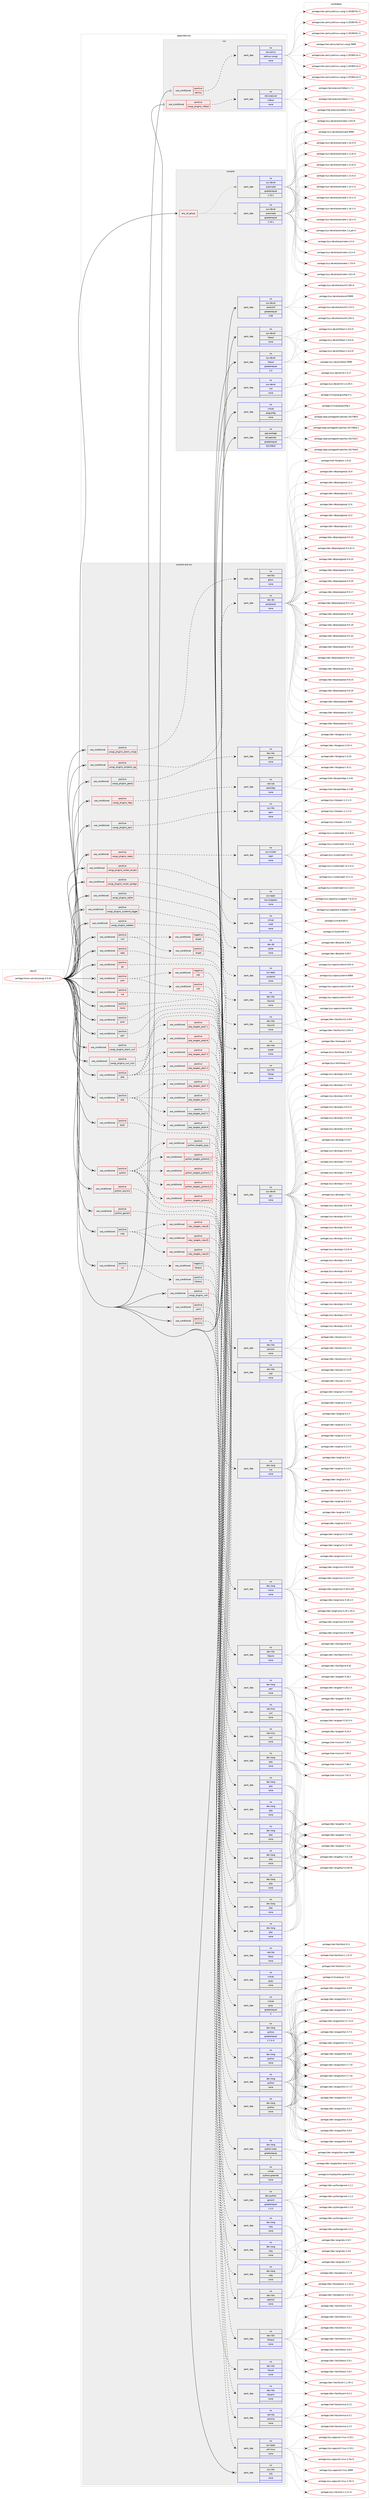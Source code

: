 digraph prolog {

# *************
# Graph options
# *************

newrank=true;
concentrate=true;
compound=true;
graph [rankdir=LR,fontname=Helvetica,fontsize=10,ranksep=1.5];#, ranksep=2.5, nodesep=0.2];
edge  [arrowhead=vee];
node  [fontname=Helvetica,fontsize=10];

# **********
# The ebuild
# **********

subgraph cluster_leftcol {
color=gray;
rank=same;
label=<<i>ebuild</i>>;
id [label="portage://www-servers/uwsgi-2.0.18", color=red, width=4, href="../www-servers/uwsgi-2.0.18.svg"];
}

# ****************
# The dependencies
# ****************

subgraph cluster_midcol {
color=gray;
label=<<i>dependencies</i>>;
subgraph cluster_compile {
fillcolor="#eeeeee";
style=filled;
label=<<i>compile</i>>;
subgraph any7624 {
dependency445050 [label=<<TABLE BORDER="0" CELLBORDER="1" CELLSPACING="0" CELLPADDING="4"><TR><TD CELLPADDING="10">any_of_group</TD></TR></TABLE>>, shape=none, color=red];subgraph pack329861 {
dependency445051 [label=<<TABLE BORDER="0" CELLBORDER="1" CELLSPACING="0" CELLPADDING="4" WIDTH="220"><TR><TD ROWSPAN="6" CELLPADDING="30">pack_dep</TD></TR><TR><TD WIDTH="110">no</TD></TR><TR><TD>sys-devel</TD></TR><TR><TD>automake</TD></TR><TR><TD>greaterequal</TD></TR><TR><TD>1.16.1</TD></TR></TABLE>>, shape=none, color=blue];
}
dependency445050:e -> dependency445051:w [weight=20,style="dotted",arrowhead="oinv"];
subgraph pack329862 {
dependency445052 [label=<<TABLE BORDER="0" CELLBORDER="1" CELLSPACING="0" CELLPADDING="4" WIDTH="220"><TR><TD ROWSPAN="6" CELLPADDING="30">pack_dep</TD></TR><TR><TD WIDTH="110">no</TD></TR><TR><TD>sys-devel</TD></TR><TR><TD>automake</TD></TR><TR><TD>greaterequal</TD></TR><TR><TD>1.15.1</TD></TR></TABLE>>, shape=none, color=blue];
}
dependency445050:e -> dependency445052:w [weight=20,style="dotted",arrowhead="oinv"];
}
id:e -> dependency445050:w [weight=20,style="solid",arrowhead="vee"];
subgraph pack329863 {
dependency445053 [label=<<TABLE BORDER="0" CELLBORDER="1" CELLSPACING="0" CELLPADDING="4" WIDTH="220"><TR><TD ROWSPAN="6" CELLPADDING="30">pack_dep</TD></TR><TR><TD WIDTH="110">no</TD></TR><TR><TD>app-portage</TD></TR><TR><TD>elt-patches</TD></TR><TR><TD>greaterequal</TD></TR><TR><TD>20170815</TD></TR></TABLE>>, shape=none, color=blue];
}
id:e -> dependency445053:w [weight=20,style="solid",arrowhead="vee"];
subgraph pack329864 {
dependency445054 [label=<<TABLE BORDER="0" CELLBORDER="1" CELLSPACING="0" CELLPADDING="4" WIDTH="220"><TR><TD ROWSPAN="6" CELLPADDING="30">pack_dep</TD></TR><TR><TD WIDTH="110">no</TD></TR><TR><TD>sys-devel</TD></TR><TR><TD>autoconf</TD></TR><TR><TD>greaterequal</TD></TR><TR><TD>2.69</TD></TR></TABLE>>, shape=none, color=blue];
}
id:e -> dependency445054:w [weight=20,style="solid",arrowhead="vee"];
subgraph pack329865 {
dependency445055 [label=<<TABLE BORDER="0" CELLBORDER="1" CELLSPACING="0" CELLPADDING="4" WIDTH="220"><TR><TD ROWSPAN="6" CELLPADDING="30">pack_dep</TD></TR><TR><TD WIDTH="110">no</TD></TR><TR><TD>sys-devel</TD></TR><TR><TD>libtool</TD></TR><TR><TD>greaterequal</TD></TR><TR><TD>2.4</TD></TR></TABLE>>, shape=none, color=blue];
}
id:e -> dependency445055:w [weight=20,style="solid",arrowhead="vee"];
subgraph pack329866 {
dependency445056 [label=<<TABLE BORDER="0" CELLBORDER="1" CELLSPACING="0" CELLPADDING="4" WIDTH="220"><TR><TD ROWSPAN="6" CELLPADDING="30">pack_dep</TD></TR><TR><TD WIDTH="110">no</TD></TR><TR><TD>sys-devel</TD></TR><TR><TD>libtool</TD></TR><TR><TD>none</TD></TR><TR><TD></TD></TR></TABLE>>, shape=none, color=blue];
}
id:e -> dependency445056:w [weight=20,style="solid",arrowhead="vee"];
subgraph pack329867 {
dependency445057 [label=<<TABLE BORDER="0" CELLBORDER="1" CELLSPACING="0" CELLPADDING="4" WIDTH="220"><TR><TD ROWSPAN="6" CELLPADDING="30">pack_dep</TD></TR><TR><TD WIDTH="110">no</TD></TR><TR><TD>sys-devel</TD></TR><TR><TD>m4</TD></TR><TR><TD>none</TD></TR><TR><TD></TD></TR></TABLE>>, shape=none, color=blue];
}
id:e -> dependency445057:w [weight=20,style="solid",arrowhead="vee"];
subgraph pack329868 {
dependency445058 [label=<<TABLE BORDER="0" CELLBORDER="1" CELLSPACING="0" CELLPADDING="4" WIDTH="220"><TR><TD ROWSPAN="6" CELLPADDING="30">pack_dep</TD></TR><TR><TD WIDTH="110">no</TD></TR><TR><TD>virtual</TD></TR><TR><TD>pkgconfig</TD></TR><TR><TD>none</TD></TR><TR><TD></TD></TR></TABLE>>, shape=none, color=blue];
}
id:e -> dependency445058:w [weight=20,style="solid",arrowhead="vee"];
}
subgraph cluster_compileandrun {
fillcolor="#eeeeee";
style=filled;
label=<<i>compile and run</i>>;
subgraph cond107280 {
dependency445059 [label=<<TABLE BORDER="0" CELLBORDER="1" CELLSPACING="0" CELLPADDING="4"><TR><TD ROWSPAN="3" CELLPADDING="10">use_conditional</TD></TR><TR><TD>positive</TD></TR><TR><TD>caps</TD></TR></TABLE>>, shape=none, color=red];
subgraph pack329869 {
dependency445060 [label=<<TABLE BORDER="0" CELLBORDER="1" CELLSPACING="0" CELLPADDING="4" WIDTH="220"><TR><TD ROWSPAN="6" CELLPADDING="30">pack_dep</TD></TR><TR><TD WIDTH="110">no</TD></TR><TR><TD>sys-libs</TD></TR><TR><TD>libcap</TD></TR><TR><TD>none</TD></TR><TR><TD></TD></TR></TABLE>>, shape=none, color=blue];
}
dependency445059:e -> dependency445060:w [weight=20,style="dashed",arrowhead="vee"];
}
id:e -> dependency445059:w [weight=20,style="solid",arrowhead="odotvee"];
subgraph cond107281 {
dependency445061 [label=<<TABLE BORDER="0" CELLBORDER="1" CELLSPACING="0" CELLPADDING="4"><TR><TD ROWSPAN="3" CELLPADDING="10">use_conditional</TD></TR><TR><TD>positive</TD></TR><TR><TD>go</TD></TR></TABLE>>, shape=none, color=red];
subgraph pack329870 {
dependency445062 [label=<<TABLE BORDER="0" CELLBORDER="1" CELLSPACING="0" CELLPADDING="4" WIDTH="220"><TR><TD ROWSPAN="6" CELLPADDING="30">pack_dep</TD></TR><TR><TD WIDTH="110">no</TD></TR><TR><TD>sys-devel</TD></TR><TR><TD>gcc</TD></TR><TR><TD>none</TD></TR><TR><TD></TD></TR></TABLE>>, shape=none, color=blue];
}
dependency445061:e -> dependency445062:w [weight=20,style="dashed",arrowhead="vee"];
}
id:e -> dependency445061:w [weight=20,style="solid",arrowhead="odotvee"];
subgraph cond107282 {
dependency445063 [label=<<TABLE BORDER="0" CELLBORDER="1" CELLSPACING="0" CELLPADDING="4"><TR><TD ROWSPAN="3" CELLPADDING="10">use_conditional</TD></TR><TR><TD>positive</TD></TR><TR><TD>json</TD></TR></TABLE>>, shape=none, color=red];
subgraph cond107283 {
dependency445064 [label=<<TABLE BORDER="0" CELLBORDER="1" CELLSPACING="0" CELLPADDING="4"><TR><TD ROWSPAN="3" CELLPADDING="10">use_conditional</TD></TR><TR><TD>negative</TD></TR><TR><TD>yajl</TD></TR></TABLE>>, shape=none, color=red];
subgraph pack329871 {
dependency445065 [label=<<TABLE BORDER="0" CELLBORDER="1" CELLSPACING="0" CELLPADDING="4" WIDTH="220"><TR><TD ROWSPAN="6" CELLPADDING="30">pack_dep</TD></TR><TR><TD WIDTH="110">no</TD></TR><TR><TD>dev-libs</TD></TR><TR><TD>jansson</TD></TR><TR><TD>none</TD></TR><TR><TD></TD></TR></TABLE>>, shape=none, color=blue];
}
dependency445064:e -> dependency445065:w [weight=20,style="dashed",arrowhead="vee"];
}
dependency445063:e -> dependency445064:w [weight=20,style="dashed",arrowhead="vee"];
subgraph cond107284 {
dependency445066 [label=<<TABLE BORDER="0" CELLBORDER="1" CELLSPACING="0" CELLPADDING="4"><TR><TD ROWSPAN="3" CELLPADDING="10">use_conditional</TD></TR><TR><TD>positive</TD></TR><TR><TD>yajl</TD></TR></TABLE>>, shape=none, color=red];
subgraph pack329872 {
dependency445067 [label=<<TABLE BORDER="0" CELLBORDER="1" CELLSPACING="0" CELLPADDING="4" WIDTH="220"><TR><TD ROWSPAN="6" CELLPADDING="30">pack_dep</TD></TR><TR><TD WIDTH="110">no</TD></TR><TR><TD>dev-libs</TD></TR><TR><TD>yajl</TD></TR><TR><TD>none</TD></TR><TR><TD></TD></TR></TABLE>>, shape=none, color=blue];
}
dependency445066:e -> dependency445067:w [weight=20,style="dashed",arrowhead="vee"];
}
dependency445063:e -> dependency445066:w [weight=20,style="dashed",arrowhead="vee"];
}
id:e -> dependency445063:w [weight=20,style="solid",arrowhead="odotvee"];
subgraph cond107285 {
dependency445068 [label=<<TABLE BORDER="0" CELLBORDER="1" CELLSPACING="0" CELLPADDING="4"><TR><TD ROWSPAN="3" CELLPADDING="10">use_conditional</TD></TR><TR><TD>positive</TD></TR><TR><TD>lua</TD></TR></TABLE>>, shape=none, color=red];
subgraph pack329873 {
dependency445069 [label=<<TABLE BORDER="0" CELLBORDER="1" CELLSPACING="0" CELLPADDING="4" WIDTH="220"><TR><TD ROWSPAN="6" CELLPADDING="30">pack_dep</TD></TR><TR><TD WIDTH="110">no</TD></TR><TR><TD>dev-lang</TD></TR><TR><TD>lua</TD></TR><TR><TD>none</TD></TR><TR><TD></TD></TR></TABLE>>, shape=none, color=blue];
}
dependency445068:e -> dependency445069:w [weight=20,style="dashed",arrowhead="vee"];
}
id:e -> dependency445068:w [weight=20,style="solid",arrowhead="odotvee"];
subgraph cond107286 {
dependency445070 [label=<<TABLE BORDER="0" CELLBORDER="1" CELLSPACING="0" CELLPADDING="4"><TR><TD ROWSPAN="3" CELLPADDING="10">use_conditional</TD></TR><TR><TD>positive</TD></TR><TR><TD>mono</TD></TR></TABLE>>, shape=none, color=red];
subgraph pack329874 {
dependency445071 [label=<<TABLE BORDER="0" CELLBORDER="1" CELLSPACING="0" CELLPADDING="4" WIDTH="220"><TR><TD ROWSPAN="6" CELLPADDING="30">pack_dep</TD></TR><TR><TD WIDTH="110">no</TD></TR><TR><TD>dev-lang</TD></TR><TR><TD>mono</TD></TR><TR><TD>none</TD></TR><TR><TD></TD></TR></TABLE>>, shape=none, color=blue];
}
dependency445070:e -> dependency445071:w [weight=20,style="dashed",arrowhead="vee"];
}
id:e -> dependency445070:w [weight=20,style="solid",arrowhead="odotvee"];
subgraph cond107287 {
dependency445072 [label=<<TABLE BORDER="0" CELLBORDER="1" CELLSPACING="0" CELLPADDING="4"><TR><TD ROWSPAN="3" CELLPADDING="10">use_conditional</TD></TR><TR><TD>positive</TD></TR><TR><TD>pcre</TD></TR></TABLE>>, shape=none, color=red];
subgraph pack329875 {
dependency445073 [label=<<TABLE BORDER="0" CELLBORDER="1" CELLSPACING="0" CELLPADDING="4" WIDTH="220"><TR><TD ROWSPAN="6" CELLPADDING="30">pack_dep</TD></TR><TR><TD WIDTH="110">no</TD></TR><TR><TD>dev-libs</TD></TR><TR><TD>libpcre</TD></TR><TR><TD>none</TD></TR><TR><TD></TD></TR></TABLE>>, shape=none, color=blue];
}
dependency445072:e -> dependency445073:w [weight=20,style="dashed",arrowhead="vee"];
}
id:e -> dependency445072:w [weight=20,style="solid",arrowhead="odotvee"];
subgraph cond107288 {
dependency445074 [label=<<TABLE BORDER="0" CELLBORDER="1" CELLSPACING="0" CELLPADDING="4"><TR><TD ROWSPAN="3" CELLPADDING="10">use_conditional</TD></TR><TR><TD>positive</TD></TR><TR><TD>perl</TD></TR></TABLE>>, shape=none, color=red];
subgraph pack329876 {
dependency445075 [label=<<TABLE BORDER="0" CELLBORDER="1" CELLSPACING="0" CELLPADDING="4" WIDTH="220"><TR><TD ROWSPAN="6" CELLPADDING="30">pack_dep</TD></TR><TR><TD WIDTH="110">no</TD></TR><TR><TD>dev-lang</TD></TR><TR><TD>perl</TD></TR><TR><TD>none</TD></TR><TR><TD></TD></TR></TABLE>>, shape=none, color=blue];
}
dependency445074:e -> dependency445075:w [weight=20,style="dashed",arrowhead="vee"];
}
id:e -> dependency445074:w [weight=20,style="solid",arrowhead="odotvee"];
subgraph cond107289 {
dependency445076 [label=<<TABLE BORDER="0" CELLBORDER="1" CELLSPACING="0" CELLPADDING="4"><TR><TD ROWSPAN="3" CELLPADDING="10">use_conditional</TD></TR><TR><TD>positive</TD></TR><TR><TD>php</TD></TR></TABLE>>, shape=none, color=red];
subgraph cond107290 {
dependency445077 [label=<<TABLE BORDER="0" CELLBORDER="1" CELLSPACING="0" CELLPADDING="4"><TR><TD ROWSPAN="3" CELLPADDING="10">use_conditional</TD></TR><TR><TD>positive</TD></TR><TR><TD>php_targets_php5-6</TD></TR></TABLE>>, shape=none, color=red];
subgraph pack329877 {
dependency445078 [label=<<TABLE BORDER="0" CELLBORDER="1" CELLSPACING="0" CELLPADDING="4" WIDTH="220"><TR><TD ROWSPAN="6" CELLPADDING="30">pack_dep</TD></TR><TR><TD WIDTH="110">no</TD></TR><TR><TD>dev-lang</TD></TR><TR><TD>php</TD></TR><TR><TD>none</TD></TR><TR><TD></TD></TR></TABLE>>, shape=none, color=blue];
}
dependency445077:e -> dependency445078:w [weight=20,style="dashed",arrowhead="vee"];
}
dependency445076:e -> dependency445077:w [weight=20,style="dashed",arrowhead="vee"];
subgraph cond107291 {
dependency445079 [label=<<TABLE BORDER="0" CELLBORDER="1" CELLSPACING="0" CELLPADDING="4"><TR><TD ROWSPAN="3" CELLPADDING="10">use_conditional</TD></TR><TR><TD>positive</TD></TR><TR><TD>php_targets_php7-1</TD></TR></TABLE>>, shape=none, color=red];
subgraph pack329878 {
dependency445080 [label=<<TABLE BORDER="0" CELLBORDER="1" CELLSPACING="0" CELLPADDING="4" WIDTH="220"><TR><TD ROWSPAN="6" CELLPADDING="30">pack_dep</TD></TR><TR><TD WIDTH="110">no</TD></TR><TR><TD>dev-lang</TD></TR><TR><TD>php</TD></TR><TR><TD>none</TD></TR><TR><TD></TD></TR></TABLE>>, shape=none, color=blue];
}
dependency445079:e -> dependency445080:w [weight=20,style="dashed",arrowhead="vee"];
}
dependency445076:e -> dependency445079:w [weight=20,style="dashed",arrowhead="vee"];
subgraph cond107292 {
dependency445081 [label=<<TABLE BORDER="0" CELLBORDER="1" CELLSPACING="0" CELLPADDING="4"><TR><TD ROWSPAN="3" CELLPADDING="10">use_conditional</TD></TR><TR><TD>positive</TD></TR><TR><TD>php_targets_php7-2</TD></TR></TABLE>>, shape=none, color=red];
subgraph pack329879 {
dependency445082 [label=<<TABLE BORDER="0" CELLBORDER="1" CELLSPACING="0" CELLPADDING="4" WIDTH="220"><TR><TD ROWSPAN="6" CELLPADDING="30">pack_dep</TD></TR><TR><TD WIDTH="110">no</TD></TR><TR><TD>dev-lang</TD></TR><TR><TD>php</TD></TR><TR><TD>none</TD></TR><TR><TD></TD></TR></TABLE>>, shape=none, color=blue];
}
dependency445081:e -> dependency445082:w [weight=20,style="dashed",arrowhead="vee"];
}
dependency445076:e -> dependency445081:w [weight=20,style="dashed",arrowhead="vee"];
subgraph cond107293 {
dependency445083 [label=<<TABLE BORDER="0" CELLBORDER="1" CELLSPACING="0" CELLPADDING="4"><TR><TD ROWSPAN="3" CELLPADDING="10">use_conditional</TD></TR><TR><TD>positive</TD></TR><TR><TD>php_targets_php7-3</TD></TR></TABLE>>, shape=none, color=red];
subgraph pack329880 {
dependency445084 [label=<<TABLE BORDER="0" CELLBORDER="1" CELLSPACING="0" CELLPADDING="4" WIDTH="220"><TR><TD ROWSPAN="6" CELLPADDING="30">pack_dep</TD></TR><TR><TD WIDTH="110">no</TD></TR><TR><TD>dev-lang</TD></TR><TR><TD>php</TD></TR><TR><TD>none</TD></TR><TR><TD></TD></TR></TABLE>>, shape=none, color=blue];
}
dependency445083:e -> dependency445084:w [weight=20,style="dashed",arrowhead="vee"];
}
dependency445076:e -> dependency445083:w [weight=20,style="dashed",arrowhead="vee"];
}
id:e -> dependency445076:w [weight=20,style="solid",arrowhead="odotvee"];
subgraph cond107294 {
dependency445085 [label=<<TABLE BORDER="0" CELLBORDER="1" CELLSPACING="0" CELLPADDING="4"><TR><TD ROWSPAN="3" CELLPADDING="10">use_conditional</TD></TR><TR><TD>positive</TD></TR><TR><TD>php</TD></TR></TABLE>>, shape=none, color=red];
subgraph pack329881 {
dependency445086 [label=<<TABLE BORDER="0" CELLBORDER="1" CELLSPACING="0" CELLPADDING="4" WIDTH="220"><TR><TD ROWSPAN="6" CELLPADDING="30">pack_dep</TD></TR><TR><TD WIDTH="110">no</TD></TR><TR><TD>net-libs</TD></TR><TR><TD>libnsl</TD></TR><TR><TD>none</TD></TR><TR><TD></TD></TR></TABLE>>, shape=none, color=blue];
}
dependency445085:e -> dependency445086:w [weight=20,style="dashed",arrowhead="vee"];
subgraph cond107295 {
dependency445087 [label=<<TABLE BORDER="0" CELLBORDER="1" CELLSPACING="0" CELLPADDING="4"><TR><TD ROWSPAN="3" CELLPADDING="10">use_conditional</TD></TR><TR><TD>positive</TD></TR><TR><TD>php_targets_php5-6</TD></TR></TABLE>>, shape=none, color=red];
subgraph pack329882 {
dependency445088 [label=<<TABLE BORDER="0" CELLBORDER="1" CELLSPACING="0" CELLPADDING="4" WIDTH="220"><TR><TD ROWSPAN="6" CELLPADDING="30">pack_dep</TD></TR><TR><TD WIDTH="110">no</TD></TR><TR><TD>dev-lang</TD></TR><TR><TD>php</TD></TR><TR><TD>none</TD></TR><TR><TD></TD></TR></TABLE>>, shape=none, color=blue];
}
dependency445087:e -> dependency445088:w [weight=20,style="dashed",arrowhead="vee"];
}
dependency445085:e -> dependency445087:w [weight=20,style="dashed",arrowhead="vee"];
subgraph cond107296 {
dependency445089 [label=<<TABLE BORDER="0" CELLBORDER="1" CELLSPACING="0" CELLPADDING="4"><TR><TD ROWSPAN="3" CELLPADDING="10">use_conditional</TD></TR><TR><TD>positive</TD></TR><TR><TD>php_targets_php7-1</TD></TR></TABLE>>, shape=none, color=red];
subgraph pack329883 {
dependency445090 [label=<<TABLE BORDER="0" CELLBORDER="1" CELLSPACING="0" CELLPADDING="4" WIDTH="220"><TR><TD ROWSPAN="6" CELLPADDING="30">pack_dep</TD></TR><TR><TD WIDTH="110">no</TD></TR><TR><TD>dev-lang</TD></TR><TR><TD>php</TD></TR><TR><TD>none</TD></TR><TR><TD></TD></TR></TABLE>>, shape=none, color=blue];
}
dependency445089:e -> dependency445090:w [weight=20,style="dashed",arrowhead="vee"];
}
dependency445085:e -> dependency445089:w [weight=20,style="dashed",arrowhead="vee"];
subgraph cond107297 {
dependency445091 [label=<<TABLE BORDER="0" CELLBORDER="1" CELLSPACING="0" CELLPADDING="4"><TR><TD ROWSPAN="3" CELLPADDING="10">use_conditional</TD></TR><TR><TD>positive</TD></TR><TR><TD>php_targets_php7-2</TD></TR></TABLE>>, shape=none, color=red];
subgraph pack329884 {
dependency445092 [label=<<TABLE BORDER="0" CELLBORDER="1" CELLSPACING="0" CELLPADDING="4" WIDTH="220"><TR><TD ROWSPAN="6" CELLPADDING="30">pack_dep</TD></TR><TR><TD WIDTH="110">no</TD></TR><TR><TD>dev-lang</TD></TR><TR><TD>php</TD></TR><TR><TD>none</TD></TR><TR><TD></TD></TR></TABLE>>, shape=none, color=blue];
}
dependency445091:e -> dependency445092:w [weight=20,style="dashed",arrowhead="vee"];
}
dependency445085:e -> dependency445091:w [weight=20,style="dashed",arrowhead="vee"];
subgraph cond107298 {
dependency445093 [label=<<TABLE BORDER="0" CELLBORDER="1" CELLSPACING="0" CELLPADDING="4"><TR><TD ROWSPAN="3" CELLPADDING="10">use_conditional</TD></TR><TR><TD>positive</TD></TR><TR><TD>php_targets_php7-3</TD></TR></TABLE>>, shape=none, color=red];
subgraph pack329885 {
dependency445094 [label=<<TABLE BORDER="0" CELLBORDER="1" CELLSPACING="0" CELLPADDING="4" WIDTH="220"><TR><TD ROWSPAN="6" CELLPADDING="30">pack_dep</TD></TR><TR><TD WIDTH="110">no</TD></TR><TR><TD>dev-lang</TD></TR><TR><TD>php</TD></TR><TR><TD>none</TD></TR><TR><TD></TD></TR></TABLE>>, shape=none, color=blue];
}
dependency445093:e -> dependency445094:w [weight=20,style="dashed",arrowhead="vee"];
}
dependency445085:e -> dependency445093:w [weight=20,style="dashed",arrowhead="vee"];
}
id:e -> dependency445085:w [weight=20,style="solid",arrowhead="odotvee"];
subgraph cond107299 {
dependency445095 [label=<<TABLE BORDER="0" CELLBORDER="1" CELLSPACING="0" CELLPADDING="4"><TR><TD ROWSPAN="3" CELLPADDING="10">use_conditional</TD></TR><TR><TD>positive</TD></TR><TR><TD>pypy</TD></TR></TABLE>>, shape=none, color=red];
subgraph pack329886 {
dependency445096 [label=<<TABLE BORDER="0" CELLBORDER="1" CELLSPACING="0" CELLPADDING="4" WIDTH="220"><TR><TD ROWSPAN="6" CELLPADDING="30">pack_dep</TD></TR><TR><TD WIDTH="110">no</TD></TR><TR><TD>virtual</TD></TR><TR><TD>pypy</TD></TR><TR><TD>none</TD></TR><TR><TD></TD></TR></TABLE>>, shape=none, color=blue];
}
dependency445095:e -> dependency445096:w [weight=20,style="dashed",arrowhead="vee"];
}
id:e -> dependency445095:w [weight=20,style="solid",arrowhead="odotvee"];
subgraph cond107300 {
dependency445097 [label=<<TABLE BORDER="0" CELLBORDER="1" CELLSPACING="0" CELLPADDING="4"><TR><TD ROWSPAN="3" CELLPADDING="10">use_conditional</TD></TR><TR><TD>positive</TD></TR><TR><TD>python</TD></TR></TABLE>>, shape=none, color=red];
subgraph cond107301 {
dependency445098 [label=<<TABLE BORDER="0" CELLBORDER="1" CELLSPACING="0" CELLPADDING="4"><TR><TD ROWSPAN="3" CELLPADDING="10">use_conditional</TD></TR><TR><TD>positive</TD></TR><TR><TD>python_targets_pypy</TD></TR></TABLE>>, shape=none, color=red];
subgraph pack329887 {
dependency445099 [label=<<TABLE BORDER="0" CELLBORDER="1" CELLSPACING="0" CELLPADDING="4" WIDTH="220"><TR><TD ROWSPAN="6" CELLPADDING="30">pack_dep</TD></TR><TR><TD WIDTH="110">no</TD></TR><TR><TD>virtual</TD></TR><TR><TD>pypy</TD></TR><TR><TD>greaterequal</TD></TR><TR><TD>5</TD></TR></TABLE>>, shape=none, color=blue];
}
dependency445098:e -> dependency445099:w [weight=20,style="dashed",arrowhead="vee"];
}
dependency445097:e -> dependency445098:w [weight=20,style="dashed",arrowhead="vee"];
subgraph cond107302 {
dependency445100 [label=<<TABLE BORDER="0" CELLBORDER="1" CELLSPACING="0" CELLPADDING="4"><TR><TD ROWSPAN="3" CELLPADDING="10">use_conditional</TD></TR><TR><TD>positive</TD></TR><TR><TD>python_targets_python2_7</TD></TR></TABLE>>, shape=none, color=red];
subgraph pack329888 {
dependency445101 [label=<<TABLE BORDER="0" CELLBORDER="1" CELLSPACING="0" CELLPADDING="4" WIDTH="220"><TR><TD ROWSPAN="6" CELLPADDING="30">pack_dep</TD></TR><TR><TD WIDTH="110">no</TD></TR><TR><TD>dev-lang</TD></TR><TR><TD>python</TD></TR><TR><TD>greaterequal</TD></TR><TR><TD>2.7.5-r2</TD></TR></TABLE>>, shape=none, color=blue];
}
dependency445100:e -> dependency445101:w [weight=20,style="dashed",arrowhead="vee"];
}
dependency445097:e -> dependency445100:w [weight=20,style="dashed",arrowhead="vee"];
subgraph cond107303 {
dependency445102 [label=<<TABLE BORDER="0" CELLBORDER="1" CELLSPACING="0" CELLPADDING="4"><TR><TD ROWSPAN="3" CELLPADDING="10">use_conditional</TD></TR><TR><TD>positive</TD></TR><TR><TD>python_targets_python3_5</TD></TR></TABLE>>, shape=none, color=red];
subgraph pack329889 {
dependency445103 [label=<<TABLE BORDER="0" CELLBORDER="1" CELLSPACING="0" CELLPADDING="4" WIDTH="220"><TR><TD ROWSPAN="6" CELLPADDING="30">pack_dep</TD></TR><TR><TD WIDTH="110">no</TD></TR><TR><TD>dev-lang</TD></TR><TR><TD>python</TD></TR><TR><TD>none</TD></TR><TR><TD></TD></TR></TABLE>>, shape=none, color=blue];
}
dependency445102:e -> dependency445103:w [weight=20,style="dashed",arrowhead="vee"];
}
dependency445097:e -> dependency445102:w [weight=20,style="dashed",arrowhead="vee"];
subgraph cond107304 {
dependency445104 [label=<<TABLE BORDER="0" CELLBORDER="1" CELLSPACING="0" CELLPADDING="4"><TR><TD ROWSPAN="3" CELLPADDING="10">use_conditional</TD></TR><TR><TD>positive</TD></TR><TR><TD>python_targets_python3_6</TD></TR></TABLE>>, shape=none, color=red];
subgraph pack329890 {
dependency445105 [label=<<TABLE BORDER="0" CELLBORDER="1" CELLSPACING="0" CELLPADDING="4" WIDTH="220"><TR><TD ROWSPAN="6" CELLPADDING="30">pack_dep</TD></TR><TR><TD WIDTH="110">no</TD></TR><TR><TD>dev-lang</TD></TR><TR><TD>python</TD></TR><TR><TD>none</TD></TR><TR><TD></TD></TR></TABLE>>, shape=none, color=blue];
}
dependency445104:e -> dependency445105:w [weight=20,style="dashed",arrowhead="vee"];
}
dependency445097:e -> dependency445104:w [weight=20,style="dashed",arrowhead="vee"];
subgraph cond107305 {
dependency445106 [label=<<TABLE BORDER="0" CELLBORDER="1" CELLSPACING="0" CELLPADDING="4"><TR><TD ROWSPAN="3" CELLPADDING="10">use_conditional</TD></TR><TR><TD>positive</TD></TR><TR><TD>python_targets_python3_7</TD></TR></TABLE>>, shape=none, color=red];
subgraph pack329891 {
dependency445107 [label=<<TABLE BORDER="0" CELLBORDER="1" CELLSPACING="0" CELLPADDING="4" WIDTH="220"><TR><TD ROWSPAN="6" CELLPADDING="30">pack_dep</TD></TR><TR><TD WIDTH="110">no</TD></TR><TR><TD>dev-lang</TD></TR><TR><TD>python</TD></TR><TR><TD>none</TD></TR><TR><TD></TD></TR></TABLE>>, shape=none, color=blue];
}
dependency445106:e -> dependency445107:w [weight=20,style="dashed",arrowhead="vee"];
}
dependency445097:e -> dependency445106:w [weight=20,style="dashed",arrowhead="vee"];
subgraph pack329892 {
dependency445108 [label=<<TABLE BORDER="0" CELLBORDER="1" CELLSPACING="0" CELLPADDING="4" WIDTH="220"><TR><TD ROWSPAN="6" CELLPADDING="30">pack_dep</TD></TR><TR><TD WIDTH="110">no</TD></TR><TR><TD>dev-lang</TD></TR><TR><TD>python-exec</TD></TR><TR><TD>greaterequal</TD></TR><TR><TD>2</TD></TR></TABLE>>, shape=none, color=blue];
}
dependency445097:e -> dependency445108:w [weight=20,style="dashed",arrowhead="vee"];
}
id:e -> dependency445097:w [weight=20,style="solid",arrowhead="odotvee"];
subgraph cond107306 {
dependency445109 [label=<<TABLE BORDER="0" CELLBORDER="1" CELLSPACING="0" CELLPADDING="4"><TR><TD ROWSPAN="3" CELLPADDING="10">use_conditional</TD></TR><TR><TD>positive</TD></TR><TR><TD>python_asyncio</TD></TR></TABLE>>, shape=none, color=red];
subgraph pack329893 {
dependency445110 [label=<<TABLE BORDER="0" CELLBORDER="1" CELLSPACING="0" CELLPADDING="4" WIDTH="220"><TR><TD ROWSPAN="6" CELLPADDING="30">pack_dep</TD></TR><TR><TD WIDTH="110">no</TD></TR><TR><TD>virtual</TD></TR><TR><TD>python-greenlet</TD></TR><TR><TD>none</TD></TR><TR><TD></TD></TR></TABLE>>, shape=none, color=blue];
}
dependency445109:e -> dependency445110:w [weight=20,style="dashed",arrowhead="vee"];
}
id:e -> dependency445109:w [weight=20,style="solid",arrowhead="odotvee"];
subgraph cond107307 {
dependency445111 [label=<<TABLE BORDER="0" CELLBORDER="1" CELLSPACING="0" CELLPADDING="4"><TR><TD ROWSPAN="3" CELLPADDING="10">use_conditional</TD></TR><TR><TD>positive</TD></TR><TR><TD>python_gevent</TD></TR></TABLE>>, shape=none, color=red];
subgraph pack329894 {
dependency445112 [label=<<TABLE BORDER="0" CELLBORDER="1" CELLSPACING="0" CELLPADDING="4" WIDTH="220"><TR><TD ROWSPAN="6" CELLPADDING="30">pack_dep</TD></TR><TR><TD WIDTH="110">no</TD></TR><TR><TD>dev-python</TD></TR><TR><TD>gevent</TD></TR><TR><TD>greaterequal</TD></TR><TR><TD>1.3.5</TD></TR></TABLE>>, shape=none, color=blue];
}
dependency445111:e -> dependency445112:w [weight=20,style="dashed",arrowhead="vee"];
}
id:e -> dependency445111:w [weight=20,style="solid",arrowhead="odotvee"];
subgraph cond107308 {
dependency445113 [label=<<TABLE BORDER="0" CELLBORDER="1" CELLSPACING="0" CELLPADDING="4"><TR><TD ROWSPAN="3" CELLPADDING="10">use_conditional</TD></TR><TR><TD>positive</TD></TR><TR><TD>ruby</TD></TR></TABLE>>, shape=none, color=red];
subgraph cond107309 {
dependency445114 [label=<<TABLE BORDER="0" CELLBORDER="1" CELLSPACING="0" CELLPADDING="4"><TR><TD ROWSPAN="3" CELLPADDING="10">use_conditional</TD></TR><TR><TD>positive</TD></TR><TR><TD>ruby_targets_ruby24</TD></TR></TABLE>>, shape=none, color=red];
subgraph pack329895 {
dependency445115 [label=<<TABLE BORDER="0" CELLBORDER="1" CELLSPACING="0" CELLPADDING="4" WIDTH="220"><TR><TD ROWSPAN="6" CELLPADDING="30">pack_dep</TD></TR><TR><TD WIDTH="110">no</TD></TR><TR><TD>dev-lang</TD></TR><TR><TD>ruby</TD></TR><TR><TD>none</TD></TR><TR><TD></TD></TR></TABLE>>, shape=none, color=blue];
}
dependency445114:e -> dependency445115:w [weight=20,style="dashed",arrowhead="vee"];
}
dependency445113:e -> dependency445114:w [weight=20,style="dashed",arrowhead="vee"];
subgraph cond107310 {
dependency445116 [label=<<TABLE BORDER="0" CELLBORDER="1" CELLSPACING="0" CELLPADDING="4"><TR><TD ROWSPAN="3" CELLPADDING="10">use_conditional</TD></TR><TR><TD>positive</TD></TR><TR><TD>ruby_targets_ruby25</TD></TR></TABLE>>, shape=none, color=red];
subgraph pack329896 {
dependency445117 [label=<<TABLE BORDER="0" CELLBORDER="1" CELLSPACING="0" CELLPADDING="4" WIDTH="220"><TR><TD ROWSPAN="6" CELLPADDING="30">pack_dep</TD></TR><TR><TD WIDTH="110">no</TD></TR><TR><TD>dev-lang</TD></TR><TR><TD>ruby</TD></TR><TR><TD>none</TD></TR><TR><TD></TD></TR></TABLE>>, shape=none, color=blue];
}
dependency445116:e -> dependency445117:w [weight=20,style="dashed",arrowhead="vee"];
}
dependency445113:e -> dependency445116:w [weight=20,style="dashed",arrowhead="vee"];
subgraph cond107311 {
dependency445118 [label=<<TABLE BORDER="0" CELLBORDER="1" CELLSPACING="0" CELLPADDING="4"><TR><TD ROWSPAN="3" CELLPADDING="10">use_conditional</TD></TR><TR><TD>positive</TD></TR><TR><TD>ruby_targets_ruby26</TD></TR></TABLE>>, shape=none, color=red];
subgraph pack329897 {
dependency445119 [label=<<TABLE BORDER="0" CELLBORDER="1" CELLSPACING="0" CELLPADDING="4" WIDTH="220"><TR><TD ROWSPAN="6" CELLPADDING="30">pack_dep</TD></TR><TR><TD WIDTH="110">no</TD></TR><TR><TD>dev-lang</TD></TR><TR><TD>ruby</TD></TR><TR><TD>none</TD></TR><TR><TD></TD></TR></TABLE>>, shape=none, color=blue];
}
dependency445118:e -> dependency445119:w [weight=20,style="dashed",arrowhead="vee"];
}
dependency445113:e -> dependency445118:w [weight=20,style="dashed",arrowhead="vee"];
}
id:e -> dependency445113:w [weight=20,style="solid",arrowhead="odotvee"];
subgraph cond107312 {
dependency445120 [label=<<TABLE BORDER="0" CELLBORDER="1" CELLSPACING="0" CELLPADDING="4"><TR><TD ROWSPAN="3" CELLPADDING="10">use_conditional</TD></TR><TR><TD>positive</TD></TR><TR><TD>ssl</TD></TR></TABLE>>, shape=none, color=red];
subgraph cond107313 {
dependency445121 [label=<<TABLE BORDER="0" CELLBORDER="1" CELLSPACING="0" CELLPADDING="4"><TR><TD ROWSPAN="3" CELLPADDING="10">use_conditional</TD></TR><TR><TD>negative</TD></TR><TR><TD>libressl</TD></TR></TABLE>>, shape=none, color=red];
subgraph pack329898 {
dependency445122 [label=<<TABLE BORDER="0" CELLBORDER="1" CELLSPACING="0" CELLPADDING="4" WIDTH="220"><TR><TD ROWSPAN="6" CELLPADDING="30">pack_dep</TD></TR><TR><TD WIDTH="110">no</TD></TR><TR><TD>dev-libs</TD></TR><TR><TD>openssl</TD></TR><TR><TD>none</TD></TR><TR><TD></TD></TR></TABLE>>, shape=none, color=blue];
}
dependency445121:e -> dependency445122:w [weight=20,style="dashed",arrowhead="vee"];
}
dependency445120:e -> dependency445121:w [weight=20,style="dashed",arrowhead="vee"];
subgraph cond107314 {
dependency445123 [label=<<TABLE BORDER="0" CELLBORDER="1" CELLSPACING="0" CELLPADDING="4"><TR><TD ROWSPAN="3" CELLPADDING="10">use_conditional</TD></TR><TR><TD>positive</TD></TR><TR><TD>libressl</TD></TR></TABLE>>, shape=none, color=red];
subgraph pack329899 {
dependency445124 [label=<<TABLE BORDER="0" CELLBORDER="1" CELLSPACING="0" CELLPADDING="4" WIDTH="220"><TR><TD ROWSPAN="6" CELLPADDING="30">pack_dep</TD></TR><TR><TD WIDTH="110">no</TD></TR><TR><TD>dev-libs</TD></TR><TR><TD>libressl</TD></TR><TR><TD>none</TD></TR><TR><TD></TD></TR></TABLE>>, shape=none, color=blue];
}
dependency445123:e -> dependency445124:w [weight=20,style="dashed",arrowhead="vee"];
}
dependency445120:e -> dependency445123:w [weight=20,style="dashed",arrowhead="vee"];
}
id:e -> dependency445120:w [weight=20,style="solid",arrowhead="odotvee"];
subgraph cond107315 {
dependency445125 [label=<<TABLE BORDER="0" CELLBORDER="1" CELLSPACING="0" CELLPADDING="4"><TR><TD ROWSPAN="3" CELLPADDING="10">use_conditional</TD></TR><TR><TD>positive</TD></TR><TR><TD>uwsgi_plugins_alarm_curl</TD></TR></TABLE>>, shape=none, color=red];
subgraph pack329900 {
dependency445126 [label=<<TABLE BORDER="0" CELLBORDER="1" CELLSPACING="0" CELLPADDING="4" WIDTH="220"><TR><TD ROWSPAN="6" CELLPADDING="30">pack_dep</TD></TR><TR><TD WIDTH="110">no</TD></TR><TR><TD>net-misc</TD></TR><TR><TD>curl</TD></TR><TR><TD>none</TD></TR><TR><TD></TD></TR></TABLE>>, shape=none, color=blue];
}
dependency445125:e -> dependency445126:w [weight=20,style="dashed",arrowhead="vee"];
}
id:e -> dependency445125:w [weight=20,style="solid",arrowhead="odotvee"];
subgraph cond107316 {
dependency445127 [label=<<TABLE BORDER="0" CELLBORDER="1" CELLSPACING="0" CELLPADDING="4"><TR><TD ROWSPAN="3" CELLPADDING="10">use_conditional</TD></TR><TR><TD>positive</TD></TR><TR><TD>uwsgi_plugins_alarm_xmpp</TD></TR></TABLE>>, shape=none, color=red];
subgraph pack329901 {
dependency445128 [label=<<TABLE BORDER="0" CELLBORDER="1" CELLSPACING="0" CELLPADDING="4" WIDTH="220"><TR><TD ROWSPAN="6" CELLPADDING="30">pack_dep</TD></TR><TR><TD WIDTH="110">no</TD></TR><TR><TD>net-libs</TD></TR><TR><TD>gloox</TD></TR><TR><TD>none</TD></TR><TR><TD></TD></TR></TABLE>>, shape=none, color=blue];
}
dependency445127:e -> dependency445128:w [weight=20,style="dashed",arrowhead="vee"];
}
id:e -> dependency445127:w [weight=20,style="solid",arrowhead="odotvee"];
subgraph cond107317 {
dependency445129 [label=<<TABLE BORDER="0" CELLBORDER="1" CELLSPACING="0" CELLPADDING="4"><TR><TD ROWSPAN="3" CELLPADDING="10">use_conditional</TD></TR><TR><TD>positive</TD></TR><TR><TD>uwsgi_plugins_curl_cron</TD></TR></TABLE>>, shape=none, color=red];
subgraph pack329902 {
dependency445130 [label=<<TABLE BORDER="0" CELLBORDER="1" CELLSPACING="0" CELLPADDING="4" WIDTH="220"><TR><TD ROWSPAN="6" CELLPADDING="30">pack_dep</TD></TR><TR><TD WIDTH="110">no</TD></TR><TR><TD>net-misc</TD></TR><TR><TD>curl</TD></TR><TR><TD>none</TD></TR><TR><TD></TD></TR></TABLE>>, shape=none, color=blue];
}
dependency445129:e -> dependency445130:w [weight=20,style="dashed",arrowhead="vee"];
}
id:e -> dependency445129:w [weight=20,style="solid",arrowhead="odotvee"];
subgraph cond107318 {
dependency445131 [label=<<TABLE BORDER="0" CELLBORDER="1" CELLSPACING="0" CELLPADDING="4"><TR><TD ROWSPAN="3" CELLPADDING="10">use_conditional</TD></TR><TR><TD>positive</TD></TR><TR><TD>uwsgi_plugins_emperor_pg</TD></TR></TABLE>>, shape=none, color=red];
subgraph pack329903 {
dependency445132 [label=<<TABLE BORDER="0" CELLBORDER="1" CELLSPACING="0" CELLPADDING="4" WIDTH="220"><TR><TD ROWSPAN="6" CELLPADDING="30">pack_dep</TD></TR><TR><TD WIDTH="110">no</TD></TR><TR><TD>dev-db</TD></TR><TR><TD>postgresql</TD></TR><TR><TD>none</TD></TR><TR><TD></TD></TR></TABLE>>, shape=none, color=blue];
}
dependency445131:e -> dependency445132:w [weight=20,style="dashed",arrowhead="vee"];
}
id:e -> dependency445131:w [weight=20,style="solid",arrowhead="odotvee"];
subgraph cond107319 {
dependency445133 [label=<<TABLE BORDER="0" CELLBORDER="1" CELLSPACING="0" CELLPADDING="4"><TR><TD ROWSPAN="3" CELLPADDING="10">use_conditional</TD></TR><TR><TD>positive</TD></TR><TR><TD>uwsgi_plugins_geoip</TD></TR></TABLE>>, shape=none, color=red];
subgraph pack329904 {
dependency445134 [label=<<TABLE BORDER="0" CELLBORDER="1" CELLSPACING="0" CELLPADDING="4" WIDTH="220"><TR><TD ROWSPAN="6" CELLPADDING="30">pack_dep</TD></TR><TR><TD WIDTH="110">no</TD></TR><TR><TD>dev-libs</TD></TR><TR><TD>geoip</TD></TR><TR><TD>none</TD></TR><TR><TD></TD></TR></TABLE>>, shape=none, color=blue];
}
dependency445133:e -> dependency445134:w [weight=20,style="dashed",arrowhead="vee"];
}
id:e -> dependency445133:w [weight=20,style="solid",arrowhead="odotvee"];
subgraph cond107320 {
dependency445135 [label=<<TABLE BORDER="0" CELLBORDER="1" CELLSPACING="0" CELLPADDING="4"><TR><TD ROWSPAN="3" CELLPADDING="10">use_conditional</TD></TR><TR><TD>positive</TD></TR><TR><TD>uwsgi_plugins_ldap</TD></TR></TABLE>>, shape=none, color=red];
subgraph pack329905 {
dependency445136 [label=<<TABLE BORDER="0" CELLBORDER="1" CELLSPACING="0" CELLPADDING="4" WIDTH="220"><TR><TD ROWSPAN="6" CELLPADDING="30">pack_dep</TD></TR><TR><TD WIDTH="110">no</TD></TR><TR><TD>net-nds</TD></TR><TR><TD>openldap</TD></TR><TR><TD>none</TD></TR><TR><TD></TD></TR></TABLE>>, shape=none, color=blue];
}
dependency445135:e -> dependency445136:w [weight=20,style="dashed",arrowhead="vee"];
}
id:e -> dependency445135:w [weight=20,style="solid",arrowhead="odotvee"];
subgraph cond107321 {
dependency445137 [label=<<TABLE BORDER="0" CELLBORDER="1" CELLSPACING="0" CELLPADDING="4"><TR><TD ROWSPAN="3" CELLPADDING="10">use_conditional</TD></TR><TR><TD>positive</TD></TR><TR><TD>uwsgi_plugins_pam</TD></TR></TABLE>>, shape=none, color=red];
subgraph pack329906 {
dependency445138 [label=<<TABLE BORDER="0" CELLBORDER="1" CELLSPACING="0" CELLPADDING="4" WIDTH="220"><TR><TD ROWSPAN="6" CELLPADDING="30">pack_dep</TD></TR><TR><TD WIDTH="110">no</TD></TR><TR><TD>sys-libs</TD></TR><TR><TD>pam</TD></TR><TR><TD>none</TD></TR><TR><TD></TD></TR></TABLE>>, shape=none, color=blue];
}
dependency445137:e -> dependency445138:w [weight=20,style="dashed",arrowhead="vee"];
}
id:e -> dependency445137:w [weight=20,style="solid",arrowhead="odotvee"];
subgraph cond107322 {
dependency445139 [label=<<TABLE BORDER="0" CELLBORDER="1" CELLSPACING="0" CELLPADDING="4"><TR><TD ROWSPAN="3" CELLPADDING="10">use_conditional</TD></TR><TR><TD>positive</TD></TR><TR><TD>uwsgi_plugins_rados</TD></TR></TABLE>>, shape=none, color=red];
subgraph pack329907 {
dependency445140 [label=<<TABLE BORDER="0" CELLBORDER="1" CELLSPACING="0" CELLPADDING="4" WIDTH="220"><TR><TD ROWSPAN="6" CELLPADDING="30">pack_dep</TD></TR><TR><TD WIDTH="110">no</TD></TR><TR><TD>sys-cluster</TD></TR><TR><TD>ceph</TD></TR><TR><TD>none</TD></TR><TR><TD></TD></TR></TABLE>>, shape=none, color=blue];
}
dependency445139:e -> dependency445140:w [weight=20,style="dashed",arrowhead="vee"];
}
id:e -> dependency445139:w [weight=20,style="solid",arrowhead="odotvee"];
subgraph cond107323 {
dependency445141 [label=<<TABLE BORDER="0" CELLBORDER="1" CELLSPACING="0" CELLPADDING="4"><TR><TD ROWSPAN="3" CELLPADDING="10">use_conditional</TD></TR><TR><TD>positive</TD></TR><TR><TD>uwsgi_plugins_router_access</TD></TR></TABLE>>, shape=none, color=red];
subgraph pack329908 {
dependency445142 [label=<<TABLE BORDER="0" CELLBORDER="1" CELLSPACING="0" CELLPADDING="4" WIDTH="220"><TR><TD ROWSPAN="6" CELLPADDING="30">pack_dep</TD></TR><TR><TD WIDTH="110">no</TD></TR><TR><TD>sys-apps</TD></TR><TR><TD>tcp-wrappers</TD></TR><TR><TD>none</TD></TR><TR><TD></TD></TR></TABLE>>, shape=none, color=blue];
}
dependency445141:e -> dependency445142:w [weight=20,style="dashed",arrowhead="vee"];
}
id:e -> dependency445141:w [weight=20,style="solid",arrowhead="odotvee"];
subgraph cond107324 {
dependency445143 [label=<<TABLE BORDER="0" CELLBORDER="1" CELLSPACING="0" CELLPADDING="4"><TR><TD ROWSPAN="3" CELLPADDING="10">use_conditional</TD></TR><TR><TD>positive</TD></TR><TR><TD>uwsgi_plugins_router_spnego</TD></TR></TABLE>>, shape=none, color=red];
subgraph pack329909 {
dependency445144 [label=<<TABLE BORDER="0" CELLBORDER="1" CELLSPACING="0" CELLPADDING="4" WIDTH="220"><TR><TD ROWSPAN="6" CELLPADDING="30">pack_dep</TD></TR><TR><TD WIDTH="110">no</TD></TR><TR><TD>virtual</TD></TR><TR><TD>krb5</TD></TR><TR><TD>none</TD></TR><TR><TD></TD></TR></TABLE>>, shape=none, color=blue];
}
dependency445143:e -> dependency445144:w [weight=20,style="dashed",arrowhead="vee"];
}
id:e -> dependency445143:w [weight=20,style="solid",arrowhead="odotvee"];
subgraph cond107325 {
dependency445145 [label=<<TABLE BORDER="0" CELLBORDER="1" CELLSPACING="0" CELLPADDING="4"><TR><TD ROWSPAN="3" CELLPADDING="10">use_conditional</TD></TR><TR><TD>positive</TD></TR><TR><TD>uwsgi_plugins_sqlite</TD></TR></TABLE>>, shape=none, color=red];
subgraph pack329910 {
dependency445146 [label=<<TABLE BORDER="0" CELLBORDER="1" CELLSPACING="0" CELLPADDING="4" WIDTH="220"><TR><TD ROWSPAN="6" CELLPADDING="30">pack_dep</TD></TR><TR><TD WIDTH="110">no</TD></TR><TR><TD>dev-db</TD></TR><TR><TD>sqlite</TD></TR><TR><TD>none</TD></TR><TR><TD></TD></TR></TABLE>>, shape=none, color=blue];
}
dependency445145:e -> dependency445146:w [weight=20,style="dashed",arrowhead="vee"];
}
id:e -> dependency445145:w [weight=20,style="solid",arrowhead="odotvee"];
subgraph cond107326 {
dependency445147 [label=<<TABLE BORDER="0" CELLBORDER="1" CELLSPACING="0" CELLPADDING="4"><TR><TD ROWSPAN="3" CELLPADDING="10">use_conditional</TD></TR><TR><TD>positive</TD></TR><TR><TD>uwsgi_plugins_systemd_logger</TD></TR></TABLE>>, shape=none, color=red];
subgraph pack329911 {
dependency445148 [label=<<TABLE BORDER="0" CELLBORDER="1" CELLSPACING="0" CELLPADDING="4" WIDTH="220"><TR><TD ROWSPAN="6" CELLPADDING="30">pack_dep</TD></TR><TR><TD WIDTH="110">no</TD></TR><TR><TD>sys-apps</TD></TR><TR><TD>systemd</TD></TR><TR><TD>none</TD></TR><TR><TD></TD></TR></TABLE>>, shape=none, color=blue];
}
dependency445147:e -> dependency445148:w [weight=20,style="dashed",arrowhead="vee"];
}
id:e -> dependency445147:w [weight=20,style="solid",arrowhead="odotvee"];
subgraph cond107327 {
dependency445149 [label=<<TABLE BORDER="0" CELLBORDER="1" CELLSPACING="0" CELLPADDING="4"><TR><TD ROWSPAN="3" CELLPADDING="10">use_conditional</TD></TR><TR><TD>positive</TD></TR><TR><TD>uwsgi_plugins_webdav</TD></TR></TABLE>>, shape=none, color=red];
subgraph pack329912 {
dependency445150 [label=<<TABLE BORDER="0" CELLBORDER="1" CELLSPACING="0" CELLPADDING="4" WIDTH="220"><TR><TD ROWSPAN="6" CELLPADDING="30">pack_dep</TD></TR><TR><TD WIDTH="110">no</TD></TR><TR><TD>dev-libs</TD></TR><TR><TD>libxml2</TD></TR><TR><TD>none</TD></TR><TR><TD></TD></TR></TABLE>>, shape=none, color=blue];
}
dependency445149:e -> dependency445150:w [weight=20,style="dashed",arrowhead="vee"];
}
id:e -> dependency445149:w [weight=20,style="solid",arrowhead="odotvee"];
subgraph cond107328 {
dependency445151 [label=<<TABLE BORDER="0" CELLBORDER="1" CELLSPACING="0" CELLPADDING="4"><TR><TD ROWSPAN="3" CELLPADDING="10">use_conditional</TD></TR><TR><TD>positive</TD></TR><TR><TD>uwsgi_plugins_xslt</TD></TR></TABLE>>, shape=none, color=red];
subgraph pack329913 {
dependency445152 [label=<<TABLE BORDER="0" CELLBORDER="1" CELLSPACING="0" CELLPADDING="4" WIDTH="220"><TR><TD ROWSPAN="6" CELLPADDING="30">pack_dep</TD></TR><TR><TD WIDTH="110">no</TD></TR><TR><TD>dev-libs</TD></TR><TR><TD>libxslt</TD></TR><TR><TD>none</TD></TR><TR><TD></TD></TR></TABLE>>, shape=none, color=blue];
}
dependency445151:e -> dependency445152:w [weight=20,style="dashed",arrowhead="vee"];
}
id:e -> dependency445151:w [weight=20,style="solid",arrowhead="odotvee"];
subgraph cond107329 {
dependency445153 [label=<<TABLE BORDER="0" CELLBORDER="1" CELLSPACING="0" CELLPADDING="4"><TR><TD ROWSPAN="3" CELLPADDING="10">use_conditional</TD></TR><TR><TD>positive</TD></TR><TR><TD>xml</TD></TR></TABLE>>, shape=none, color=red];
subgraph cond107330 {
dependency445154 [label=<<TABLE BORDER="0" CELLBORDER="1" CELLSPACING="0" CELLPADDING="4"><TR><TD ROWSPAN="3" CELLPADDING="10">use_conditional</TD></TR><TR><TD>negative</TD></TR><TR><TD>expat</TD></TR></TABLE>>, shape=none, color=red];
subgraph pack329914 {
dependency445155 [label=<<TABLE BORDER="0" CELLBORDER="1" CELLSPACING="0" CELLPADDING="4" WIDTH="220"><TR><TD ROWSPAN="6" CELLPADDING="30">pack_dep</TD></TR><TR><TD WIDTH="110">no</TD></TR><TR><TD>dev-libs</TD></TR><TR><TD>libxml2</TD></TR><TR><TD>none</TD></TR><TR><TD></TD></TR></TABLE>>, shape=none, color=blue];
}
dependency445154:e -> dependency445155:w [weight=20,style="dashed",arrowhead="vee"];
}
dependency445153:e -> dependency445154:w [weight=20,style="dashed",arrowhead="vee"];
subgraph cond107331 {
dependency445156 [label=<<TABLE BORDER="0" CELLBORDER="1" CELLSPACING="0" CELLPADDING="4"><TR><TD ROWSPAN="3" CELLPADDING="10">use_conditional</TD></TR><TR><TD>positive</TD></TR><TR><TD>expat</TD></TR></TABLE>>, shape=none, color=red];
subgraph pack329915 {
dependency445157 [label=<<TABLE BORDER="0" CELLBORDER="1" CELLSPACING="0" CELLPADDING="4" WIDTH="220"><TR><TD ROWSPAN="6" CELLPADDING="30">pack_dep</TD></TR><TR><TD WIDTH="110">no</TD></TR><TR><TD>dev-libs</TD></TR><TR><TD>expat</TD></TR><TR><TD>none</TD></TR><TR><TD></TD></TR></TABLE>>, shape=none, color=blue];
}
dependency445156:e -> dependency445157:w [weight=20,style="dashed",arrowhead="vee"];
}
dependency445153:e -> dependency445156:w [weight=20,style="dashed",arrowhead="vee"];
}
id:e -> dependency445153:w [weight=20,style="solid",arrowhead="odotvee"];
subgraph cond107332 {
dependency445158 [label=<<TABLE BORDER="0" CELLBORDER="1" CELLSPACING="0" CELLPADDING="4"><TR><TD ROWSPAN="3" CELLPADDING="10">use_conditional</TD></TR><TR><TD>positive</TD></TR><TR><TD>yaml</TD></TR></TABLE>>, shape=none, color=red];
subgraph pack329916 {
dependency445159 [label=<<TABLE BORDER="0" CELLBORDER="1" CELLSPACING="0" CELLPADDING="4" WIDTH="220"><TR><TD ROWSPAN="6" CELLPADDING="30">pack_dep</TD></TR><TR><TD WIDTH="110">no</TD></TR><TR><TD>dev-libs</TD></TR><TR><TD>libyaml</TD></TR><TR><TD>none</TD></TR><TR><TD></TD></TR></TABLE>>, shape=none, color=blue];
}
dependency445158:e -> dependency445159:w [weight=20,style="dashed",arrowhead="vee"];
}
id:e -> dependency445158:w [weight=20,style="solid",arrowhead="odotvee"];
subgraph cond107333 {
dependency445160 [label=<<TABLE BORDER="0" CELLBORDER="1" CELLSPACING="0" CELLPADDING="4"><TR><TD ROWSPAN="3" CELLPADDING="10">use_conditional</TD></TR><TR><TD>positive</TD></TR><TR><TD>zeromq</TD></TR></TABLE>>, shape=none, color=red];
subgraph pack329917 {
dependency445161 [label=<<TABLE BORDER="0" CELLBORDER="1" CELLSPACING="0" CELLPADDING="4" WIDTH="220"><TR><TD ROWSPAN="6" CELLPADDING="30">pack_dep</TD></TR><TR><TD WIDTH="110">no</TD></TR><TR><TD>net-libs</TD></TR><TR><TD>zeromq</TD></TR><TR><TD>none</TD></TR><TR><TD></TD></TR></TABLE>>, shape=none, color=blue];
}
dependency445160:e -> dependency445161:w [weight=20,style="dashed",arrowhead="vee"];
subgraph pack329918 {
dependency445162 [label=<<TABLE BORDER="0" CELLBORDER="1" CELLSPACING="0" CELLPADDING="4" WIDTH="220"><TR><TD ROWSPAN="6" CELLPADDING="30">pack_dep</TD></TR><TR><TD WIDTH="110">no</TD></TR><TR><TD>sys-apps</TD></TR><TR><TD>util-linux</TD></TR><TR><TD>none</TD></TR><TR><TD></TD></TR></TABLE>>, shape=none, color=blue];
}
dependency445160:e -> dependency445162:w [weight=20,style="dashed",arrowhead="vee"];
}
id:e -> dependency445160:w [weight=20,style="solid",arrowhead="odotvee"];
subgraph pack329919 {
dependency445163 [label=<<TABLE BORDER="0" CELLBORDER="1" CELLSPACING="0" CELLPADDING="4" WIDTH="220"><TR><TD ROWSPAN="6" CELLPADDING="30">pack_dep</TD></TR><TR><TD WIDTH="110">no</TD></TR><TR><TD>sys-libs</TD></TR><TR><TD>zlib</TD></TR><TR><TD>none</TD></TR><TR><TD></TD></TR></TABLE>>, shape=none, color=blue];
}
id:e -> dependency445163:w [weight=20,style="solid",arrowhead="odotvee"];
}
subgraph cluster_run {
fillcolor="#eeeeee";
style=filled;
label=<<i>run</i>>;
subgraph cond107334 {
dependency445164 [label=<<TABLE BORDER="0" CELLBORDER="1" CELLSPACING="0" CELLPADDING="4"><TR><TD ROWSPAN="3" CELLPADDING="10">use_conditional</TD></TR><TR><TD>positive</TD></TR><TR><TD>selinux</TD></TR></TABLE>>, shape=none, color=red];
subgraph pack329920 {
dependency445165 [label=<<TABLE BORDER="0" CELLBORDER="1" CELLSPACING="0" CELLPADDING="4" WIDTH="220"><TR><TD ROWSPAN="6" CELLPADDING="30">pack_dep</TD></TR><TR><TD WIDTH="110">no</TD></TR><TR><TD>sec-policy</TD></TR><TR><TD>selinux-uwsgi</TD></TR><TR><TD>none</TD></TR><TR><TD></TD></TR></TABLE>>, shape=none, color=blue];
}
dependency445164:e -> dependency445165:w [weight=20,style="dashed",arrowhead="vee"];
}
id:e -> dependency445164:w [weight=20,style="solid",arrowhead="odot"];
subgraph cond107335 {
dependency445166 [label=<<TABLE BORDER="0" CELLBORDER="1" CELLSPACING="0" CELLPADDING="4"><TR><TD ROWSPAN="3" CELLPADDING="10">use_conditional</TD></TR><TR><TD>positive</TD></TR><TR><TD>uwsgi_plugins_rrdtool</TD></TR></TABLE>>, shape=none, color=red];
subgraph pack329921 {
dependency445167 [label=<<TABLE BORDER="0" CELLBORDER="1" CELLSPACING="0" CELLPADDING="4" WIDTH="220"><TR><TD ROWSPAN="6" CELLPADDING="30">pack_dep</TD></TR><TR><TD WIDTH="110">no</TD></TR><TR><TD>net-analyzer</TD></TR><TR><TD>rrdtool</TD></TR><TR><TD>none</TD></TR><TR><TD></TD></TR></TABLE>>, shape=none, color=blue];
}
dependency445166:e -> dependency445167:w [weight=20,style="dashed",arrowhead="vee"];
}
id:e -> dependency445166:w [weight=20,style="solid",arrowhead="odot"];
}
}

# **************
# The candidates
# **************

subgraph cluster_choices {
rank=same;
color=gray;
label=<<i>candidates</i>>;

subgraph choice329861 {
color=black;
nodesep=1;
choiceportage11512111545100101118101108479711711611110997107101454946494846514511451 [label="portage://sys-devel/automake-1.10.3-r3", color=red, width=4,href="../sys-devel/automake-1.10.3-r3.svg"];
choiceportage11512111545100101118101108479711711611110997107101454946494946544511451 [label="portage://sys-devel/automake-1.11.6-r3", color=red, width=4,href="../sys-devel/automake-1.11.6-r3.svg"];
choiceportage11512111545100101118101108479711711611110997107101454946495046544511450 [label="portage://sys-devel/automake-1.12.6-r2", color=red, width=4,href="../sys-devel/automake-1.12.6-r2.svg"];
choiceportage11512111545100101118101108479711711611110997107101454946495146524511450 [label="portage://sys-devel/automake-1.13.4-r2", color=red, width=4,href="../sys-devel/automake-1.13.4-r2.svg"];
choiceportage11512111545100101118101108479711711611110997107101454946495246494511450 [label="portage://sys-devel/automake-1.14.1-r2", color=red, width=4,href="../sys-devel/automake-1.14.1-r2.svg"];
choiceportage11512111545100101118101108479711711611110997107101454946495346494511450 [label="portage://sys-devel/automake-1.15.1-r2", color=red, width=4,href="../sys-devel/automake-1.15.1-r2.svg"];
choiceportage11512111545100101118101108479711711611110997107101454946495446494511449 [label="portage://sys-devel/automake-1.16.1-r1", color=red, width=4,href="../sys-devel/automake-1.16.1-r1.svg"];
choiceportage11512111545100101118101108479711711611110997107101454946495446494511450 [label="portage://sys-devel/automake-1.16.1-r2", color=red, width=4,href="../sys-devel/automake-1.16.1-r2.svg"];
choiceportage115121115451001011181011084797117116111109971071014549465295112544511450 [label="portage://sys-devel/automake-1.4_p6-r2", color=red, width=4,href="../sys-devel/automake-1.4_p6-r2.svg"];
choiceportage11512111545100101118101108479711711611110997107101454946534511450 [label="portage://sys-devel/automake-1.5-r2", color=red, width=4,href="../sys-devel/automake-1.5-r2.svg"];
choiceportage115121115451001011181011084797117116111109971071014549465446514511450 [label="portage://sys-devel/automake-1.6.3-r2", color=red, width=4,href="../sys-devel/automake-1.6.3-r2.svg"];
choiceportage115121115451001011181011084797117116111109971071014549465546574511451 [label="portage://sys-devel/automake-1.7.9-r3", color=red, width=4,href="../sys-devel/automake-1.7.9-r3.svg"];
choiceportage115121115451001011181011084797117116111109971071014549465646534511453 [label="portage://sys-devel/automake-1.8.5-r5", color=red, width=4,href="../sys-devel/automake-1.8.5-r5.svg"];
choiceportage115121115451001011181011084797117116111109971071014549465746544511453 [label="portage://sys-devel/automake-1.9.6-r5", color=red, width=4,href="../sys-devel/automake-1.9.6-r5.svg"];
choiceportage115121115451001011181011084797117116111109971071014557575757 [label="portage://sys-devel/automake-9999", color=red, width=4,href="../sys-devel/automake-9999.svg"];
dependency445051:e -> choiceportage11512111545100101118101108479711711611110997107101454946494846514511451:w [style=dotted,weight="100"];
dependency445051:e -> choiceportage11512111545100101118101108479711711611110997107101454946494946544511451:w [style=dotted,weight="100"];
dependency445051:e -> choiceportage11512111545100101118101108479711711611110997107101454946495046544511450:w [style=dotted,weight="100"];
dependency445051:e -> choiceportage11512111545100101118101108479711711611110997107101454946495146524511450:w [style=dotted,weight="100"];
dependency445051:e -> choiceportage11512111545100101118101108479711711611110997107101454946495246494511450:w [style=dotted,weight="100"];
dependency445051:e -> choiceportage11512111545100101118101108479711711611110997107101454946495346494511450:w [style=dotted,weight="100"];
dependency445051:e -> choiceportage11512111545100101118101108479711711611110997107101454946495446494511449:w [style=dotted,weight="100"];
dependency445051:e -> choiceportage11512111545100101118101108479711711611110997107101454946495446494511450:w [style=dotted,weight="100"];
dependency445051:e -> choiceportage115121115451001011181011084797117116111109971071014549465295112544511450:w [style=dotted,weight="100"];
dependency445051:e -> choiceportage11512111545100101118101108479711711611110997107101454946534511450:w [style=dotted,weight="100"];
dependency445051:e -> choiceportage115121115451001011181011084797117116111109971071014549465446514511450:w [style=dotted,weight="100"];
dependency445051:e -> choiceportage115121115451001011181011084797117116111109971071014549465546574511451:w [style=dotted,weight="100"];
dependency445051:e -> choiceportage115121115451001011181011084797117116111109971071014549465646534511453:w [style=dotted,weight="100"];
dependency445051:e -> choiceportage115121115451001011181011084797117116111109971071014549465746544511453:w [style=dotted,weight="100"];
dependency445051:e -> choiceportage115121115451001011181011084797117116111109971071014557575757:w [style=dotted,weight="100"];
}
subgraph choice329862 {
color=black;
nodesep=1;
choiceportage11512111545100101118101108479711711611110997107101454946494846514511451 [label="portage://sys-devel/automake-1.10.3-r3", color=red, width=4,href="../sys-devel/automake-1.10.3-r3.svg"];
choiceportage11512111545100101118101108479711711611110997107101454946494946544511451 [label="portage://sys-devel/automake-1.11.6-r3", color=red, width=4,href="../sys-devel/automake-1.11.6-r3.svg"];
choiceportage11512111545100101118101108479711711611110997107101454946495046544511450 [label="portage://sys-devel/automake-1.12.6-r2", color=red, width=4,href="../sys-devel/automake-1.12.6-r2.svg"];
choiceportage11512111545100101118101108479711711611110997107101454946495146524511450 [label="portage://sys-devel/automake-1.13.4-r2", color=red, width=4,href="../sys-devel/automake-1.13.4-r2.svg"];
choiceportage11512111545100101118101108479711711611110997107101454946495246494511450 [label="portage://sys-devel/automake-1.14.1-r2", color=red, width=4,href="../sys-devel/automake-1.14.1-r2.svg"];
choiceportage11512111545100101118101108479711711611110997107101454946495346494511450 [label="portage://sys-devel/automake-1.15.1-r2", color=red, width=4,href="../sys-devel/automake-1.15.1-r2.svg"];
choiceportage11512111545100101118101108479711711611110997107101454946495446494511449 [label="portage://sys-devel/automake-1.16.1-r1", color=red, width=4,href="../sys-devel/automake-1.16.1-r1.svg"];
choiceportage11512111545100101118101108479711711611110997107101454946495446494511450 [label="portage://sys-devel/automake-1.16.1-r2", color=red, width=4,href="../sys-devel/automake-1.16.1-r2.svg"];
choiceportage115121115451001011181011084797117116111109971071014549465295112544511450 [label="portage://sys-devel/automake-1.4_p6-r2", color=red, width=4,href="../sys-devel/automake-1.4_p6-r2.svg"];
choiceportage11512111545100101118101108479711711611110997107101454946534511450 [label="portage://sys-devel/automake-1.5-r2", color=red, width=4,href="../sys-devel/automake-1.5-r2.svg"];
choiceportage115121115451001011181011084797117116111109971071014549465446514511450 [label="portage://sys-devel/automake-1.6.3-r2", color=red, width=4,href="../sys-devel/automake-1.6.3-r2.svg"];
choiceportage115121115451001011181011084797117116111109971071014549465546574511451 [label="portage://sys-devel/automake-1.7.9-r3", color=red, width=4,href="../sys-devel/automake-1.7.9-r3.svg"];
choiceportage115121115451001011181011084797117116111109971071014549465646534511453 [label="portage://sys-devel/automake-1.8.5-r5", color=red, width=4,href="../sys-devel/automake-1.8.5-r5.svg"];
choiceportage115121115451001011181011084797117116111109971071014549465746544511453 [label="portage://sys-devel/automake-1.9.6-r5", color=red, width=4,href="../sys-devel/automake-1.9.6-r5.svg"];
choiceportage115121115451001011181011084797117116111109971071014557575757 [label="portage://sys-devel/automake-9999", color=red, width=4,href="../sys-devel/automake-9999.svg"];
dependency445052:e -> choiceportage11512111545100101118101108479711711611110997107101454946494846514511451:w [style=dotted,weight="100"];
dependency445052:e -> choiceportage11512111545100101118101108479711711611110997107101454946494946544511451:w [style=dotted,weight="100"];
dependency445052:e -> choiceportage11512111545100101118101108479711711611110997107101454946495046544511450:w [style=dotted,weight="100"];
dependency445052:e -> choiceportage11512111545100101118101108479711711611110997107101454946495146524511450:w [style=dotted,weight="100"];
dependency445052:e -> choiceportage11512111545100101118101108479711711611110997107101454946495246494511450:w [style=dotted,weight="100"];
dependency445052:e -> choiceportage11512111545100101118101108479711711611110997107101454946495346494511450:w [style=dotted,weight="100"];
dependency445052:e -> choiceportage11512111545100101118101108479711711611110997107101454946495446494511449:w [style=dotted,weight="100"];
dependency445052:e -> choiceportage11512111545100101118101108479711711611110997107101454946495446494511450:w [style=dotted,weight="100"];
dependency445052:e -> choiceportage115121115451001011181011084797117116111109971071014549465295112544511450:w [style=dotted,weight="100"];
dependency445052:e -> choiceportage11512111545100101118101108479711711611110997107101454946534511450:w [style=dotted,weight="100"];
dependency445052:e -> choiceportage115121115451001011181011084797117116111109971071014549465446514511450:w [style=dotted,weight="100"];
dependency445052:e -> choiceportage115121115451001011181011084797117116111109971071014549465546574511451:w [style=dotted,weight="100"];
dependency445052:e -> choiceportage115121115451001011181011084797117116111109971071014549465646534511453:w [style=dotted,weight="100"];
dependency445052:e -> choiceportage115121115451001011181011084797117116111109971071014549465746544511453:w [style=dotted,weight="100"];
dependency445052:e -> choiceportage115121115451001011181011084797117116111109971071014557575757:w [style=dotted,weight="100"];
}
subgraph choice329863 {
color=black;
nodesep=1;
choiceportage97112112451121111141169710310147101108116451129711699104101115455048495548514955 [label="portage://app-portage/elt-patches-20170317", color=red, width=4,href="../app-portage/elt-patches-20170317.svg"];
choiceportage97112112451121111141169710310147101108116451129711699104101115455048495548525050 [label="portage://app-portage/elt-patches-20170422", color=red, width=4,href="../app-portage/elt-patches-20170422.svg"];
choiceportage97112112451121111141169710310147101108116451129711699104101115455048495548564953 [label="portage://app-portage/elt-patches-20170815", color=red, width=4,href="../app-portage/elt-patches-20170815.svg"];
choiceportage971121124511211111411697103101471011081164511297116991041011154550484955485650544649 [label="portage://app-portage/elt-patches-20170826.1", color=red, width=4,href="../app-portage/elt-patches-20170826.1.svg"];
dependency445053:e -> choiceportage97112112451121111141169710310147101108116451129711699104101115455048495548514955:w [style=dotted,weight="100"];
dependency445053:e -> choiceportage97112112451121111141169710310147101108116451129711699104101115455048495548525050:w [style=dotted,weight="100"];
dependency445053:e -> choiceportage97112112451121111141169710310147101108116451129711699104101115455048495548564953:w [style=dotted,weight="100"];
dependency445053:e -> choiceportage971121124511211111411697103101471011081164511297116991041011154550484955485650544649:w [style=dotted,weight="100"];
}
subgraph choice329864 {
color=black;
nodesep=1;
choiceportage1151211154510010111810110847971171161119911111010245504649514511449 [label="portage://sys-devel/autoconf-2.13-r1", color=red, width=4,href="../sys-devel/autoconf-2.13-r1.svg"];
choiceportage1151211154510010111810110847971171161119911111010245504654524511449 [label="portage://sys-devel/autoconf-2.64-r1", color=red, width=4,href="../sys-devel/autoconf-2.64-r1.svg"];
choiceportage1151211154510010111810110847971171161119911111010245504654574511452 [label="portage://sys-devel/autoconf-2.69-r4", color=red, width=4,href="../sys-devel/autoconf-2.69-r4.svg"];
choiceportage115121115451001011181011084797117116111991111101024557575757 [label="portage://sys-devel/autoconf-9999", color=red, width=4,href="../sys-devel/autoconf-9999.svg"];
dependency445054:e -> choiceportage1151211154510010111810110847971171161119911111010245504649514511449:w [style=dotted,weight="100"];
dependency445054:e -> choiceportage1151211154510010111810110847971171161119911111010245504654524511449:w [style=dotted,weight="100"];
dependency445054:e -> choiceportage1151211154510010111810110847971171161119911111010245504654574511452:w [style=dotted,weight="100"];
dependency445054:e -> choiceportage115121115451001011181011084797117116111991111101024557575757:w [style=dotted,weight="100"];
}
subgraph choice329865 {
color=black;
nodesep=1;
choiceportage1151211154510010111810110847108105981161111111084550465246544511451 [label="portage://sys-devel/libtool-2.4.6-r3", color=red, width=4,href="../sys-devel/libtool-2.4.6-r3.svg"];
choiceportage1151211154510010111810110847108105981161111111084550465246544511452 [label="portage://sys-devel/libtool-2.4.6-r4", color=red, width=4,href="../sys-devel/libtool-2.4.6-r4.svg"];
choiceportage1151211154510010111810110847108105981161111111084550465246544511453 [label="portage://sys-devel/libtool-2.4.6-r5", color=red, width=4,href="../sys-devel/libtool-2.4.6-r5.svg"];
choiceportage1151211154510010111810110847108105981161111111084557575757 [label="portage://sys-devel/libtool-9999", color=red, width=4,href="../sys-devel/libtool-9999.svg"];
dependency445055:e -> choiceportage1151211154510010111810110847108105981161111111084550465246544511451:w [style=dotted,weight="100"];
dependency445055:e -> choiceportage1151211154510010111810110847108105981161111111084550465246544511452:w [style=dotted,weight="100"];
dependency445055:e -> choiceportage1151211154510010111810110847108105981161111111084550465246544511453:w [style=dotted,weight="100"];
dependency445055:e -> choiceportage1151211154510010111810110847108105981161111111084557575757:w [style=dotted,weight="100"];
}
subgraph choice329866 {
color=black;
nodesep=1;
choiceportage1151211154510010111810110847108105981161111111084550465246544511451 [label="portage://sys-devel/libtool-2.4.6-r3", color=red, width=4,href="../sys-devel/libtool-2.4.6-r3.svg"];
choiceportage1151211154510010111810110847108105981161111111084550465246544511452 [label="portage://sys-devel/libtool-2.4.6-r4", color=red, width=4,href="../sys-devel/libtool-2.4.6-r4.svg"];
choiceportage1151211154510010111810110847108105981161111111084550465246544511453 [label="portage://sys-devel/libtool-2.4.6-r5", color=red, width=4,href="../sys-devel/libtool-2.4.6-r5.svg"];
choiceportage1151211154510010111810110847108105981161111111084557575757 [label="portage://sys-devel/libtool-9999", color=red, width=4,href="../sys-devel/libtool-9999.svg"];
dependency445056:e -> choiceportage1151211154510010111810110847108105981161111111084550465246544511451:w [style=dotted,weight="100"];
dependency445056:e -> choiceportage1151211154510010111810110847108105981161111111084550465246544511452:w [style=dotted,weight="100"];
dependency445056:e -> choiceportage1151211154510010111810110847108105981161111111084550465246544511453:w [style=dotted,weight="100"];
dependency445056:e -> choiceportage1151211154510010111810110847108105981161111111084557575757:w [style=dotted,weight="100"];
}
subgraph choice329867 {
color=black;
nodesep=1;
choiceportage11512111545100101118101108471095245494652464955 [label="portage://sys-devel/m4-1.4.17", color=red, width=4,href="../sys-devel/m4-1.4.17.svg"];
choiceportage115121115451001011181011084710952454946524649564511449 [label="portage://sys-devel/m4-1.4.18-r1", color=red, width=4,href="../sys-devel/m4-1.4.18-r1.svg"];
dependency445057:e -> choiceportage11512111545100101118101108471095245494652464955:w [style=dotted,weight="100"];
dependency445057:e -> choiceportage115121115451001011181011084710952454946524649564511449:w [style=dotted,weight="100"];
}
subgraph choice329868 {
color=black;
nodesep=1;
choiceportage11810511411611797108471121071039911111010210510345484511449 [label="portage://virtual/pkgconfig-0-r1", color=red, width=4,href="../virtual/pkgconfig-0-r1.svg"];
choiceportage1181051141161179710847112107103991111101021051034549 [label="portage://virtual/pkgconfig-1", color=red, width=4,href="../virtual/pkgconfig-1.svg"];
dependency445058:e -> choiceportage11810511411611797108471121071039911111010210510345484511449:w [style=dotted,weight="100"];
dependency445058:e -> choiceportage1181051141161179710847112107103991111101021051034549:w [style=dotted,weight="100"];
}
subgraph choice329869 {
color=black;
nodesep=1;
choiceportage11512111545108105981154710810598999711245504650544511450 [label="portage://sys-libs/libcap-2.26-r2", color=red, width=4,href="../sys-libs/libcap-2.26-r2.svg"];
choiceportage1151211154510810598115471081059899971124550465055 [label="portage://sys-libs/libcap-2.27", color=red, width=4,href="../sys-libs/libcap-2.27.svg"];
dependency445060:e -> choiceportage11512111545108105981154710810598999711245504650544511450:w [style=dotted,weight="100"];
dependency445060:e -> choiceportage1151211154510810598115471081059899971124550465055:w [style=dotted,weight="100"];
}
subgraph choice329870 {
color=black;
nodesep=1;
choiceportage115121115451001011181011084710399994551465146544511453 [label="portage://sys-devel/gcc-3.3.6-r5", color=red, width=4,href="../sys-devel/gcc-3.3.6-r5.svg"];
choiceportage115121115451001011181011084710399994551465246544511453 [label="portage://sys-devel/gcc-3.4.6-r5", color=red, width=4,href="../sys-devel/gcc-3.4.6-r5.svg"];
choiceportage115121115451001011181011084710399994552464846524511451 [label="portage://sys-devel/gcc-4.0.4-r3", color=red, width=4,href="../sys-devel/gcc-4.0.4-r3.svg"];
choiceportage115121115451001011181011084710399994552464946504511450 [label="portage://sys-devel/gcc-4.1.2-r2", color=red, width=4,href="../sys-devel/gcc-4.1.2-r2.svg"];
choiceportage115121115451001011181011084710399994552465046524511452 [label="portage://sys-devel/gcc-4.2.4-r4", color=red, width=4,href="../sys-devel/gcc-4.2.4-r4.svg"];
choiceportage115121115451001011181011084710399994552465146544511452 [label="portage://sys-devel/gcc-4.3.6-r4", color=red, width=4,href="../sys-devel/gcc-4.3.6-r4.svg"];
choiceportage115121115451001011181011084710399994552465246554511451 [label="portage://sys-devel/gcc-4.4.7-r3", color=red, width=4,href="../sys-devel/gcc-4.4.7-r3.svg"];
choiceportage115121115451001011181011084710399994552465346524511451 [label="portage://sys-devel/gcc-4.5.4-r3", color=red, width=4,href="../sys-devel/gcc-4.5.4-r3.svg"];
choiceportage115121115451001011181011084710399994552465446524511451 [label="portage://sys-devel/gcc-4.6.4-r3", color=red, width=4,href="../sys-devel/gcc-4.6.4-r3.svg"];
choiceportage115121115451001011181011084710399994552465546524511451 [label="portage://sys-devel/gcc-4.7.4-r3", color=red, width=4,href="../sys-devel/gcc-4.7.4-r3.svg"];
choiceportage115121115451001011181011084710399994552465646534511451 [label="portage://sys-devel/gcc-4.8.5-r3", color=red, width=4,href="../sys-devel/gcc-4.8.5-r3.svg"];
choiceportage115121115451001011181011084710399994552465746524511449 [label="portage://sys-devel/gcc-4.9.4-r1", color=red, width=4,href="../sys-devel/gcc-4.9.4-r1.svg"];
choiceportage115121115451001011181011084710399994553465246484511452 [label="portage://sys-devel/gcc-5.4.0-r4", color=red, width=4,href="../sys-devel/gcc-5.4.0-r4.svg"];
choiceportage115121115451001011181011084710399994553465246484511454 [label="portage://sys-devel/gcc-5.4.0-r6", color=red, width=4,href="../sys-devel/gcc-5.4.0-r6.svg"];
choiceportage11512111545100101118101108471039999455346534648 [label="portage://sys-devel/gcc-5.5.0", color=red, width=4,href="../sys-devel/gcc-5.5.0.svg"];
choiceportage115121115451001011181011084710399994554465346484511449 [label="portage://sys-devel/gcc-6.5.0-r1", color=red, width=4,href="../sys-devel/gcc-6.5.0-r1.svg"];
choiceportage115121115451001011181011084710399994555465146484511451 [label="portage://sys-devel/gcc-7.3.0-r3", color=red, width=4,href="../sys-devel/gcc-7.3.0-r3.svg"];
choiceportage115121115451001011181011084710399994555465146484511454 [label="portage://sys-devel/gcc-7.3.0-r6", color=red, width=4,href="../sys-devel/gcc-7.3.0-r6.svg"];
choiceportage115121115451001011181011084710399994555465246484511450 [label="portage://sys-devel/gcc-7.4.0-r2", color=red, width=4,href="../sys-devel/gcc-7.4.0-r2.svg"];
choiceportage11512111545100101118101108471039999455546534648 [label="portage://sys-devel/gcc-7.5.0", color=red, width=4,href="../sys-devel/gcc-7.5.0.svg"];
choiceportage115121115451001011181011084710399994556465046484511454 [label="portage://sys-devel/gcc-8.2.0-r6", color=red, width=4,href="../sys-devel/gcc-8.2.0-r6.svg"];
choiceportage115121115451001011181011084710399994556465146484511449 [label="portage://sys-devel/gcc-8.3.0-r1", color=red, width=4,href="../sys-devel/gcc-8.3.0-r1.svg"];
choiceportage115121115451001011181011084710399994556465146484511451 [label="portage://sys-devel/gcc-8.3.0-r3", color=red, width=4,href="../sys-devel/gcc-8.3.0-r3.svg"];
choiceportage115121115451001011181011084710399994557465046484511450 [label="portage://sys-devel/gcc-9.2.0-r2", color=red, width=4,href="../sys-devel/gcc-9.2.0-r2.svg"];
dependency445062:e -> choiceportage115121115451001011181011084710399994551465146544511453:w [style=dotted,weight="100"];
dependency445062:e -> choiceportage115121115451001011181011084710399994551465246544511453:w [style=dotted,weight="100"];
dependency445062:e -> choiceportage115121115451001011181011084710399994552464846524511451:w [style=dotted,weight="100"];
dependency445062:e -> choiceportage115121115451001011181011084710399994552464946504511450:w [style=dotted,weight="100"];
dependency445062:e -> choiceportage115121115451001011181011084710399994552465046524511452:w [style=dotted,weight="100"];
dependency445062:e -> choiceportage115121115451001011181011084710399994552465146544511452:w [style=dotted,weight="100"];
dependency445062:e -> choiceportage115121115451001011181011084710399994552465246554511451:w [style=dotted,weight="100"];
dependency445062:e -> choiceportage115121115451001011181011084710399994552465346524511451:w [style=dotted,weight="100"];
dependency445062:e -> choiceportage115121115451001011181011084710399994552465446524511451:w [style=dotted,weight="100"];
dependency445062:e -> choiceportage115121115451001011181011084710399994552465546524511451:w [style=dotted,weight="100"];
dependency445062:e -> choiceportage115121115451001011181011084710399994552465646534511451:w [style=dotted,weight="100"];
dependency445062:e -> choiceportage115121115451001011181011084710399994552465746524511449:w [style=dotted,weight="100"];
dependency445062:e -> choiceportage115121115451001011181011084710399994553465246484511452:w [style=dotted,weight="100"];
dependency445062:e -> choiceportage115121115451001011181011084710399994553465246484511454:w [style=dotted,weight="100"];
dependency445062:e -> choiceportage11512111545100101118101108471039999455346534648:w [style=dotted,weight="100"];
dependency445062:e -> choiceportage115121115451001011181011084710399994554465346484511449:w [style=dotted,weight="100"];
dependency445062:e -> choiceportage115121115451001011181011084710399994555465146484511451:w [style=dotted,weight="100"];
dependency445062:e -> choiceportage115121115451001011181011084710399994555465146484511454:w [style=dotted,weight="100"];
dependency445062:e -> choiceportage115121115451001011181011084710399994555465246484511450:w [style=dotted,weight="100"];
dependency445062:e -> choiceportage11512111545100101118101108471039999455546534648:w [style=dotted,weight="100"];
dependency445062:e -> choiceportage115121115451001011181011084710399994556465046484511454:w [style=dotted,weight="100"];
dependency445062:e -> choiceportage115121115451001011181011084710399994556465146484511449:w [style=dotted,weight="100"];
dependency445062:e -> choiceportage115121115451001011181011084710399994556465146484511451:w [style=dotted,weight="100"];
dependency445062:e -> choiceportage115121115451001011181011084710399994557465046484511450:w [style=dotted,weight="100"];
}
subgraph choice329871 {
color=black;
nodesep=1;
choiceportage100101118451081059811547106971101151151111104550464948 [label="portage://dev-libs/jansson-2.10", color=red, width=4,href="../dev-libs/jansson-2.10.svg"];
choiceportage100101118451081059811547106971101151151111104550464949 [label="portage://dev-libs/jansson-2.11", color=red, width=4,href="../dev-libs/jansson-2.11.svg"];
choiceportage100101118451081059811547106971101151151111104550464950 [label="portage://dev-libs/jansson-2.12", color=red, width=4,href="../dev-libs/jansson-2.12.svg"];
dependency445065:e -> choiceportage100101118451081059811547106971101151151111104550464948:w [style=dotted,weight="100"];
dependency445065:e -> choiceportage100101118451081059811547106971101151151111104550464949:w [style=dotted,weight="100"];
dependency445065:e -> choiceportage100101118451081059811547106971101151151111104550464950:w [style=dotted,weight="100"];
}
subgraph choice329872 {
color=black;
nodesep=1;
choiceportage100101118451081059811547121971061084550464946484511449 [label="portage://dev-libs/yajl-2.1.0-r1", color=red, width=4,href="../dev-libs/yajl-2.1.0-r1.svg"];
choiceportage100101118451081059811547121971061084550464946484511450 [label="portage://dev-libs/yajl-2.1.0-r2", color=red, width=4,href="../dev-libs/yajl-2.1.0-r2.svg"];
dependency445067:e -> choiceportage100101118451081059811547121971061084550464946484511449:w [style=dotted,weight="100"];
dependency445067:e -> choiceportage100101118451081059811547121971061084550464946484511450:w [style=dotted,weight="100"];
}
subgraph choice329873 {
color=black;
nodesep=1;
choiceportage1001011184510897110103471081179745534649465345114494848 [label="portage://dev-lang/lua-5.1.5-r100", color=red, width=4,href="../dev-lang/lua-5.1.5-r100.svg"];
choiceportage1001011184510897110103471081179745534649465345114494849 [label="portage://dev-lang/lua-5.1.5-r101", color=red, width=4,href="../dev-lang/lua-5.1.5-r101.svg"];
choiceportage1001011184510897110103471081179745534649465345114494850 [label="portage://dev-lang/lua-5.1.5-r102", color=red, width=4,href="../dev-lang/lua-5.1.5-r102.svg"];
choiceportage100101118451089711010347108117974553464946534511452 [label="portage://dev-lang/lua-5.1.5-r4", color=red, width=4,href="../dev-lang/lua-5.1.5-r4.svg"];
choiceportage10010111845108971101034710811797455346504651 [label="portage://dev-lang/lua-5.2.3", color=red, width=4,href="../dev-lang/lua-5.2.3.svg"];
choiceportage100101118451089711010347108117974553465046514511449 [label="portage://dev-lang/lua-5.2.3-r1", color=red, width=4,href="../dev-lang/lua-5.2.3-r1.svg"];
choiceportage100101118451089711010347108117974553465046514511450 [label="portage://dev-lang/lua-5.2.3-r2", color=red, width=4,href="../dev-lang/lua-5.2.3-r2.svg"];
choiceportage100101118451089711010347108117974553465046514511451 [label="portage://dev-lang/lua-5.2.3-r3", color=red, width=4,href="../dev-lang/lua-5.2.3-r3.svg"];
choiceportage10010111845108971101034710811797455346504652 [label="portage://dev-lang/lua-5.2.4", color=red, width=4,href="../dev-lang/lua-5.2.4.svg"];
choiceportage100101118451089711010347108117974553465046524511449 [label="portage://dev-lang/lua-5.2.4-r1", color=red, width=4,href="../dev-lang/lua-5.2.4-r1.svg"];
choiceportage10010111845108971101034710811797455346514651 [label="portage://dev-lang/lua-5.3.3", color=red, width=4,href="../dev-lang/lua-5.3.3.svg"];
choiceportage100101118451089711010347108117974553465146514511449 [label="portage://dev-lang/lua-5.3.3-r1", color=red, width=4,href="../dev-lang/lua-5.3.3-r1.svg"];
choiceportage100101118451089711010347108117974553465146514511450 [label="portage://dev-lang/lua-5.3.3-r2", color=red, width=4,href="../dev-lang/lua-5.3.3-r2.svg"];
choiceportage10010111845108971101034710811797455346514653 [label="portage://dev-lang/lua-5.3.5", color=red, width=4,href="../dev-lang/lua-5.3.5.svg"];
choiceportage100101118451089711010347108117974553465146534511449 [label="portage://dev-lang/lua-5.3.5-r1", color=red, width=4,href="../dev-lang/lua-5.3.5-r1.svg"];
dependency445069:e -> choiceportage1001011184510897110103471081179745534649465345114494848:w [style=dotted,weight="100"];
dependency445069:e -> choiceportage1001011184510897110103471081179745534649465345114494849:w [style=dotted,weight="100"];
dependency445069:e -> choiceportage1001011184510897110103471081179745534649465345114494850:w [style=dotted,weight="100"];
dependency445069:e -> choiceportage100101118451089711010347108117974553464946534511452:w [style=dotted,weight="100"];
dependency445069:e -> choiceportage10010111845108971101034710811797455346504651:w [style=dotted,weight="100"];
dependency445069:e -> choiceportage100101118451089711010347108117974553465046514511449:w [style=dotted,weight="100"];
dependency445069:e -> choiceportage100101118451089711010347108117974553465046514511450:w [style=dotted,weight="100"];
dependency445069:e -> choiceportage100101118451089711010347108117974553465046514511451:w [style=dotted,weight="100"];
dependency445069:e -> choiceportage10010111845108971101034710811797455346504652:w [style=dotted,weight="100"];
dependency445069:e -> choiceportage100101118451089711010347108117974553465046524511449:w [style=dotted,weight="100"];
dependency445069:e -> choiceportage10010111845108971101034710811797455346514651:w [style=dotted,weight="100"];
dependency445069:e -> choiceportage100101118451089711010347108117974553465146514511449:w [style=dotted,weight="100"];
dependency445069:e -> choiceportage100101118451089711010347108117974553465146514511450:w [style=dotted,weight="100"];
dependency445069:e -> choiceportage10010111845108971101034710811797455346514653:w [style=dotted,weight="100"];
dependency445069:e -> choiceportage100101118451089711010347108117974553465146534511449:w [style=dotted,weight="100"];
}
subgraph choice329874 {
color=black;
nodesep=1;
choiceportage1001011184510897110103471091111101114552465246494648 [label="portage://dev-lang/mono-4.4.1.0", color=red, width=4,href="../dev-lang/mono-4.4.1.0.svg"];
choiceportage10010111845108971101034710911111011145524656464846535052 [label="portage://dev-lang/mono-4.8.0.524", color=red, width=4,href="../dev-lang/mono-4.8.0.524.svg"];
choiceportage1001011184510897110103471091111101114553464952464846495555 [label="portage://dev-lang/mono-5.14.0.177", color=red, width=4,href="../dev-lang/mono-5.14.0.177.svg"];
choiceportage1001011184510897110103471091111101114553464954464846505048 [label="portage://dev-lang/mono-5.16.0.220", color=red, width=4,href="../dev-lang/mono-5.16.0.220.svg"];
choiceportage100101118451089711010347109111110111455346495646494648 [label="portage://dev-lang/mono-5.18.1.0", color=red, width=4,href="../dev-lang/mono-5.18.1.0.svg"];
choiceportage100101118451089711010347109111110111455346504846494649574511449 [label="portage://dev-lang/mono-5.20.1.19-r1", color=red, width=4,href="../dev-lang/mono-5.20.1.19-r1.svg"];
choiceportage10010111845108971101034710911111011145544648464846515152 [label="portage://dev-lang/mono-6.0.0.334", color=red, width=4,href="../dev-lang/mono-6.0.0.334.svg"];
choiceportage10010111845108971101034710911111011145544652464846495756 [label="portage://dev-lang/mono-6.4.0.198", color=red, width=4,href="../dev-lang/mono-6.4.0.198.svg"];
dependency445071:e -> choiceportage1001011184510897110103471091111101114552465246494648:w [style=dotted,weight="100"];
dependency445071:e -> choiceportage10010111845108971101034710911111011145524656464846535052:w [style=dotted,weight="100"];
dependency445071:e -> choiceportage1001011184510897110103471091111101114553464952464846495555:w [style=dotted,weight="100"];
dependency445071:e -> choiceportage1001011184510897110103471091111101114553464954464846505048:w [style=dotted,weight="100"];
dependency445071:e -> choiceportage100101118451089711010347109111110111455346495646494648:w [style=dotted,weight="100"];
dependency445071:e -> choiceportage100101118451089711010347109111110111455346504846494649574511449:w [style=dotted,weight="100"];
dependency445071:e -> choiceportage10010111845108971101034710911111011145544648464846515152:w [style=dotted,weight="100"];
dependency445071:e -> choiceportage10010111845108971101034710911111011145544652464846495756:w [style=dotted,weight="100"];
}
subgraph choice329875 {
color=black;
nodesep=1;
choiceportage100101118451081059811547108105981129911410145564652494511449 [label="portage://dev-libs/libpcre-8.41-r1", color=red, width=4,href="../dev-libs/libpcre-8.41-r1.svg"];
choiceportage10010111845108105981154710810598112991141014556465250 [label="portage://dev-libs/libpcre-8.42", color=red, width=4,href="../dev-libs/libpcre-8.42.svg"];
choiceportage10010111845108105981154710810598112991141014556465251 [label="portage://dev-libs/libpcre-8.43", color=red, width=4,href="../dev-libs/libpcre-8.43.svg"];
dependency445073:e -> choiceportage100101118451081059811547108105981129911410145564652494511449:w [style=dotted,weight="100"];
dependency445073:e -> choiceportage10010111845108105981154710810598112991141014556465250:w [style=dotted,weight="100"];
dependency445073:e -> choiceportage10010111845108105981154710810598112991141014556465251:w [style=dotted,weight="100"];
}
subgraph choice329876 {
color=black;
nodesep=1;
choiceportage100101118451089711010347112101114108455346505246514511449 [label="portage://dev-lang/perl-5.24.3-r1", color=red, width=4,href="../dev-lang/perl-5.24.3-r1.svg"];
choiceportage10010111845108971101034711210111410845534650524652 [label="portage://dev-lang/perl-5.24.4", color=red, width=4,href="../dev-lang/perl-5.24.4.svg"];
choiceportage10010111845108971101034711210111410845534650544650 [label="portage://dev-lang/perl-5.26.2", color=red, width=4,href="../dev-lang/perl-5.26.2.svg"];
choiceportage100101118451089711010347112101114108455346505646504511449 [label="portage://dev-lang/perl-5.28.2-r1", color=red, width=4,href="../dev-lang/perl-5.28.2-r1.svg"];
choiceportage10010111845108971101034711210111410845534651484648 [label="portage://dev-lang/perl-5.30.0", color=red, width=4,href="../dev-lang/perl-5.30.0.svg"];
choiceportage10010111845108971101034711210111410845534651484649 [label="portage://dev-lang/perl-5.30.1", color=red, width=4,href="../dev-lang/perl-5.30.1.svg"];
dependency445075:e -> choiceportage100101118451089711010347112101114108455346505246514511449:w [style=dotted,weight="100"];
dependency445075:e -> choiceportage10010111845108971101034711210111410845534650524652:w [style=dotted,weight="100"];
dependency445075:e -> choiceportage10010111845108971101034711210111410845534650544650:w [style=dotted,weight="100"];
dependency445075:e -> choiceportage100101118451089711010347112101114108455346505646504511449:w [style=dotted,weight="100"];
dependency445075:e -> choiceportage10010111845108971101034711210111410845534651484648:w [style=dotted,weight="100"];
dependency445075:e -> choiceportage10010111845108971101034711210111410845534651484649:w [style=dotted,weight="100"];
}
subgraph choice329877 {
color=black;
nodesep=1;
choiceportage100101118451089711010347112104112455346544652484511454 [label="portage://dev-lang/php-5.6.40-r6", color=red, width=4,href="../dev-lang/php-5.6.40-r6.svg"];
choiceportage10010111845108971101034711210411245554649465151 [label="portage://dev-lang/php-7.1.33", color=red, width=4,href="../dev-lang/php-7.1.33.svg"];
choiceportage10010111845108971101034711210411245554650465052 [label="portage://dev-lang/php-7.2.24", color=red, width=4,href="../dev-lang/php-7.2.24.svg"];
choiceportage10010111845108971101034711210411245554651464949 [label="portage://dev-lang/php-7.3.11", color=red, width=4,href="../dev-lang/php-7.3.11.svg"];
choiceportage100101118451089711010347112104112455546524648951149954 [label="portage://dev-lang/php-7.4.0_rc6", color=red, width=4,href="../dev-lang/php-7.4.0_rc6.svg"];
dependency445078:e -> choiceportage100101118451089711010347112104112455346544652484511454:w [style=dotted,weight="100"];
dependency445078:e -> choiceportage10010111845108971101034711210411245554649465151:w [style=dotted,weight="100"];
dependency445078:e -> choiceportage10010111845108971101034711210411245554650465052:w [style=dotted,weight="100"];
dependency445078:e -> choiceportage10010111845108971101034711210411245554651464949:w [style=dotted,weight="100"];
dependency445078:e -> choiceportage100101118451089711010347112104112455546524648951149954:w [style=dotted,weight="100"];
}
subgraph choice329878 {
color=black;
nodesep=1;
choiceportage100101118451089711010347112104112455346544652484511454 [label="portage://dev-lang/php-5.6.40-r6", color=red, width=4,href="../dev-lang/php-5.6.40-r6.svg"];
choiceportage10010111845108971101034711210411245554649465151 [label="portage://dev-lang/php-7.1.33", color=red, width=4,href="../dev-lang/php-7.1.33.svg"];
choiceportage10010111845108971101034711210411245554650465052 [label="portage://dev-lang/php-7.2.24", color=red, width=4,href="../dev-lang/php-7.2.24.svg"];
choiceportage10010111845108971101034711210411245554651464949 [label="portage://dev-lang/php-7.3.11", color=red, width=4,href="../dev-lang/php-7.3.11.svg"];
choiceportage100101118451089711010347112104112455546524648951149954 [label="portage://dev-lang/php-7.4.0_rc6", color=red, width=4,href="../dev-lang/php-7.4.0_rc6.svg"];
dependency445080:e -> choiceportage100101118451089711010347112104112455346544652484511454:w [style=dotted,weight="100"];
dependency445080:e -> choiceportage10010111845108971101034711210411245554649465151:w [style=dotted,weight="100"];
dependency445080:e -> choiceportage10010111845108971101034711210411245554650465052:w [style=dotted,weight="100"];
dependency445080:e -> choiceportage10010111845108971101034711210411245554651464949:w [style=dotted,weight="100"];
dependency445080:e -> choiceportage100101118451089711010347112104112455546524648951149954:w [style=dotted,weight="100"];
}
subgraph choice329879 {
color=black;
nodesep=1;
choiceportage100101118451089711010347112104112455346544652484511454 [label="portage://dev-lang/php-5.6.40-r6", color=red, width=4,href="../dev-lang/php-5.6.40-r6.svg"];
choiceportage10010111845108971101034711210411245554649465151 [label="portage://dev-lang/php-7.1.33", color=red, width=4,href="../dev-lang/php-7.1.33.svg"];
choiceportage10010111845108971101034711210411245554650465052 [label="portage://dev-lang/php-7.2.24", color=red, width=4,href="../dev-lang/php-7.2.24.svg"];
choiceportage10010111845108971101034711210411245554651464949 [label="portage://dev-lang/php-7.3.11", color=red, width=4,href="../dev-lang/php-7.3.11.svg"];
choiceportage100101118451089711010347112104112455546524648951149954 [label="portage://dev-lang/php-7.4.0_rc6", color=red, width=4,href="../dev-lang/php-7.4.0_rc6.svg"];
dependency445082:e -> choiceportage100101118451089711010347112104112455346544652484511454:w [style=dotted,weight="100"];
dependency445082:e -> choiceportage10010111845108971101034711210411245554649465151:w [style=dotted,weight="100"];
dependency445082:e -> choiceportage10010111845108971101034711210411245554650465052:w [style=dotted,weight="100"];
dependency445082:e -> choiceportage10010111845108971101034711210411245554651464949:w [style=dotted,weight="100"];
dependency445082:e -> choiceportage100101118451089711010347112104112455546524648951149954:w [style=dotted,weight="100"];
}
subgraph choice329880 {
color=black;
nodesep=1;
choiceportage100101118451089711010347112104112455346544652484511454 [label="portage://dev-lang/php-5.6.40-r6", color=red, width=4,href="../dev-lang/php-5.6.40-r6.svg"];
choiceportage10010111845108971101034711210411245554649465151 [label="portage://dev-lang/php-7.1.33", color=red, width=4,href="../dev-lang/php-7.1.33.svg"];
choiceportage10010111845108971101034711210411245554650465052 [label="portage://dev-lang/php-7.2.24", color=red, width=4,href="../dev-lang/php-7.2.24.svg"];
choiceportage10010111845108971101034711210411245554651464949 [label="portage://dev-lang/php-7.3.11", color=red, width=4,href="../dev-lang/php-7.3.11.svg"];
choiceportage100101118451089711010347112104112455546524648951149954 [label="portage://dev-lang/php-7.4.0_rc6", color=red, width=4,href="../dev-lang/php-7.4.0_rc6.svg"];
dependency445084:e -> choiceportage100101118451089711010347112104112455346544652484511454:w [style=dotted,weight="100"];
dependency445084:e -> choiceportage10010111845108971101034711210411245554649465151:w [style=dotted,weight="100"];
dependency445084:e -> choiceportage10010111845108971101034711210411245554650465052:w [style=dotted,weight="100"];
dependency445084:e -> choiceportage10010111845108971101034711210411245554651464949:w [style=dotted,weight="100"];
dependency445084:e -> choiceportage100101118451089711010347112104112455546524648951149954:w [style=dotted,weight="100"];
}
subgraph choice329881 {
color=black;
nodesep=1;
choiceportage1101011164510810598115471081059811011510845484511449 [label="portage://net-libs/libnsl-0-r1", color=red, width=4,href="../net-libs/libnsl-0-r1.svg"];
choiceportage110101116451081059811547108105981101151084549464946484511451 [label="portage://net-libs/libnsl-1.1.0-r3", color=red, width=4,href="../net-libs/libnsl-1.1.0-r3.svg"];
choiceportage11010111645108105981154710810598110115108454946504648 [label="portage://net-libs/libnsl-1.2.0", color=red, width=4,href="../net-libs/libnsl-1.2.0.svg"];
dependency445086:e -> choiceportage1101011164510810598115471081059811011510845484511449:w [style=dotted,weight="100"];
dependency445086:e -> choiceportage110101116451081059811547108105981101151084549464946484511451:w [style=dotted,weight="100"];
dependency445086:e -> choiceportage11010111645108105981154710810598110115108454946504648:w [style=dotted,weight="100"];
}
subgraph choice329882 {
color=black;
nodesep=1;
choiceportage100101118451089711010347112104112455346544652484511454 [label="portage://dev-lang/php-5.6.40-r6", color=red, width=4,href="../dev-lang/php-5.6.40-r6.svg"];
choiceportage10010111845108971101034711210411245554649465151 [label="portage://dev-lang/php-7.1.33", color=red, width=4,href="../dev-lang/php-7.1.33.svg"];
choiceportage10010111845108971101034711210411245554650465052 [label="portage://dev-lang/php-7.2.24", color=red, width=4,href="../dev-lang/php-7.2.24.svg"];
choiceportage10010111845108971101034711210411245554651464949 [label="portage://dev-lang/php-7.3.11", color=red, width=4,href="../dev-lang/php-7.3.11.svg"];
choiceportage100101118451089711010347112104112455546524648951149954 [label="portage://dev-lang/php-7.4.0_rc6", color=red, width=4,href="../dev-lang/php-7.4.0_rc6.svg"];
dependency445088:e -> choiceportage100101118451089711010347112104112455346544652484511454:w [style=dotted,weight="100"];
dependency445088:e -> choiceportage10010111845108971101034711210411245554649465151:w [style=dotted,weight="100"];
dependency445088:e -> choiceportage10010111845108971101034711210411245554650465052:w [style=dotted,weight="100"];
dependency445088:e -> choiceportage10010111845108971101034711210411245554651464949:w [style=dotted,weight="100"];
dependency445088:e -> choiceportage100101118451089711010347112104112455546524648951149954:w [style=dotted,weight="100"];
}
subgraph choice329883 {
color=black;
nodesep=1;
choiceportage100101118451089711010347112104112455346544652484511454 [label="portage://dev-lang/php-5.6.40-r6", color=red, width=4,href="../dev-lang/php-5.6.40-r6.svg"];
choiceportage10010111845108971101034711210411245554649465151 [label="portage://dev-lang/php-7.1.33", color=red, width=4,href="../dev-lang/php-7.1.33.svg"];
choiceportage10010111845108971101034711210411245554650465052 [label="portage://dev-lang/php-7.2.24", color=red, width=4,href="../dev-lang/php-7.2.24.svg"];
choiceportage10010111845108971101034711210411245554651464949 [label="portage://dev-lang/php-7.3.11", color=red, width=4,href="../dev-lang/php-7.3.11.svg"];
choiceportage100101118451089711010347112104112455546524648951149954 [label="portage://dev-lang/php-7.4.0_rc6", color=red, width=4,href="../dev-lang/php-7.4.0_rc6.svg"];
dependency445090:e -> choiceportage100101118451089711010347112104112455346544652484511454:w [style=dotted,weight="100"];
dependency445090:e -> choiceportage10010111845108971101034711210411245554649465151:w [style=dotted,weight="100"];
dependency445090:e -> choiceportage10010111845108971101034711210411245554650465052:w [style=dotted,weight="100"];
dependency445090:e -> choiceportage10010111845108971101034711210411245554651464949:w [style=dotted,weight="100"];
dependency445090:e -> choiceportage100101118451089711010347112104112455546524648951149954:w [style=dotted,weight="100"];
}
subgraph choice329884 {
color=black;
nodesep=1;
choiceportage100101118451089711010347112104112455346544652484511454 [label="portage://dev-lang/php-5.6.40-r6", color=red, width=4,href="../dev-lang/php-5.6.40-r6.svg"];
choiceportage10010111845108971101034711210411245554649465151 [label="portage://dev-lang/php-7.1.33", color=red, width=4,href="../dev-lang/php-7.1.33.svg"];
choiceportage10010111845108971101034711210411245554650465052 [label="portage://dev-lang/php-7.2.24", color=red, width=4,href="../dev-lang/php-7.2.24.svg"];
choiceportage10010111845108971101034711210411245554651464949 [label="portage://dev-lang/php-7.3.11", color=red, width=4,href="../dev-lang/php-7.3.11.svg"];
choiceportage100101118451089711010347112104112455546524648951149954 [label="portage://dev-lang/php-7.4.0_rc6", color=red, width=4,href="../dev-lang/php-7.4.0_rc6.svg"];
dependency445092:e -> choiceportage100101118451089711010347112104112455346544652484511454:w [style=dotted,weight="100"];
dependency445092:e -> choiceportage10010111845108971101034711210411245554649465151:w [style=dotted,weight="100"];
dependency445092:e -> choiceportage10010111845108971101034711210411245554650465052:w [style=dotted,weight="100"];
dependency445092:e -> choiceportage10010111845108971101034711210411245554651464949:w [style=dotted,weight="100"];
dependency445092:e -> choiceportage100101118451089711010347112104112455546524648951149954:w [style=dotted,weight="100"];
}
subgraph choice329885 {
color=black;
nodesep=1;
choiceportage100101118451089711010347112104112455346544652484511454 [label="portage://dev-lang/php-5.6.40-r6", color=red, width=4,href="../dev-lang/php-5.6.40-r6.svg"];
choiceportage10010111845108971101034711210411245554649465151 [label="portage://dev-lang/php-7.1.33", color=red, width=4,href="../dev-lang/php-7.1.33.svg"];
choiceportage10010111845108971101034711210411245554650465052 [label="portage://dev-lang/php-7.2.24", color=red, width=4,href="../dev-lang/php-7.2.24.svg"];
choiceportage10010111845108971101034711210411245554651464949 [label="portage://dev-lang/php-7.3.11", color=red, width=4,href="../dev-lang/php-7.3.11.svg"];
choiceportage100101118451089711010347112104112455546524648951149954 [label="portage://dev-lang/php-7.4.0_rc6", color=red, width=4,href="../dev-lang/php-7.4.0_rc6.svg"];
dependency445094:e -> choiceportage100101118451089711010347112104112455346544652484511454:w [style=dotted,weight="100"];
dependency445094:e -> choiceportage10010111845108971101034711210411245554649465151:w [style=dotted,weight="100"];
dependency445094:e -> choiceportage10010111845108971101034711210411245554650465052:w [style=dotted,weight="100"];
dependency445094:e -> choiceportage10010111845108971101034711210411245554651464949:w [style=dotted,weight="100"];
dependency445094:e -> choiceportage100101118451089711010347112104112455546524648951149954:w [style=dotted,weight="100"];
}
subgraph choice329886 {
color=black;
nodesep=1;
choiceportage1181051141161179710847112121112121455546504648 [label="portage://virtual/pypy-7.2.0", color=red, width=4,href="../virtual/pypy-7.2.0.svg"];
dependency445096:e -> choiceportage1181051141161179710847112121112121455546504648:w [style=dotted,weight="100"];
}
subgraph choice329887 {
color=black;
nodesep=1;
choiceportage1181051141161179710847112121112121455546504648 [label="portage://virtual/pypy-7.2.0", color=red, width=4,href="../virtual/pypy-7.2.0.svg"];
dependency445099:e -> choiceportage1181051141161179710847112121112121455546504648:w [style=dotted,weight="100"];
}
subgraph choice329888 {
color=black;
nodesep=1;
choiceportage10010111845108971101034711212111610411111045504655464953 [label="portage://dev-lang/python-2.7.15", color=red, width=4,href="../dev-lang/python-2.7.15.svg"];
choiceportage10010111845108971101034711212111610411111045504655464954 [label="portage://dev-lang/python-2.7.16", color=red, width=4,href="../dev-lang/python-2.7.16.svg"];
choiceportage10010111845108971101034711212111610411111045504655464955 [label="portage://dev-lang/python-2.7.17", color=red, width=4,href="../dev-lang/python-2.7.17.svg"];
choiceportage100101118451089711010347112121116104111110455146534653 [label="portage://dev-lang/python-3.5.5", color=red, width=4,href="../dev-lang/python-3.5.5.svg"];
choiceportage100101118451089711010347112121116104111110455146534655 [label="portage://dev-lang/python-3.5.7", color=red, width=4,href="../dev-lang/python-3.5.7.svg"];
choiceportage100101118451089711010347112121116104111110455146534657 [label="portage://dev-lang/python-3.5.9", color=red, width=4,href="../dev-lang/python-3.5.9.svg"];
choiceportage100101118451089711010347112121116104111110455146544653 [label="portage://dev-lang/python-3.6.5", color=red, width=4,href="../dev-lang/python-3.6.5.svg"];
choiceportage100101118451089711010347112121116104111110455146544656 [label="portage://dev-lang/python-3.6.8", color=red, width=4,href="../dev-lang/python-3.6.8.svg"];
choiceportage100101118451089711010347112121116104111110455146544657 [label="portage://dev-lang/python-3.6.9", color=red, width=4,href="../dev-lang/python-3.6.9.svg"];
choiceportage100101118451089711010347112121116104111110455146554650 [label="portage://dev-lang/python-3.7.2", color=red, width=4,href="../dev-lang/python-3.7.2.svg"];
choiceportage100101118451089711010347112121116104111110455146554651 [label="portage://dev-lang/python-3.7.3", color=red, width=4,href="../dev-lang/python-3.7.3.svg"];
choiceportage1001011184510897110103471121211161041111104551465546524511449 [label="portage://dev-lang/python-3.7.4-r1", color=red, width=4,href="../dev-lang/python-3.7.4-r1.svg"];
choiceportage100101118451089711010347112121116104111110455146554653 [label="portage://dev-lang/python-3.7.5", color=red, width=4,href="../dev-lang/python-3.7.5.svg"];
choiceportage1001011184510897110103471121211161041111104551465546534511449 [label="portage://dev-lang/python-3.7.5-r1", color=red, width=4,href="../dev-lang/python-3.7.5-r1.svg"];
choiceportage100101118451089711010347112121116104111110455146564648 [label="portage://dev-lang/python-3.8.0", color=red, width=4,href="../dev-lang/python-3.8.0.svg"];
dependency445101:e -> choiceportage10010111845108971101034711212111610411111045504655464953:w [style=dotted,weight="100"];
dependency445101:e -> choiceportage10010111845108971101034711212111610411111045504655464954:w [style=dotted,weight="100"];
dependency445101:e -> choiceportage10010111845108971101034711212111610411111045504655464955:w [style=dotted,weight="100"];
dependency445101:e -> choiceportage100101118451089711010347112121116104111110455146534653:w [style=dotted,weight="100"];
dependency445101:e -> choiceportage100101118451089711010347112121116104111110455146534655:w [style=dotted,weight="100"];
dependency445101:e -> choiceportage100101118451089711010347112121116104111110455146534657:w [style=dotted,weight="100"];
dependency445101:e -> choiceportage100101118451089711010347112121116104111110455146544653:w [style=dotted,weight="100"];
dependency445101:e -> choiceportage100101118451089711010347112121116104111110455146544656:w [style=dotted,weight="100"];
dependency445101:e -> choiceportage100101118451089711010347112121116104111110455146544657:w [style=dotted,weight="100"];
dependency445101:e -> choiceportage100101118451089711010347112121116104111110455146554650:w [style=dotted,weight="100"];
dependency445101:e -> choiceportage100101118451089711010347112121116104111110455146554651:w [style=dotted,weight="100"];
dependency445101:e -> choiceportage1001011184510897110103471121211161041111104551465546524511449:w [style=dotted,weight="100"];
dependency445101:e -> choiceportage100101118451089711010347112121116104111110455146554653:w [style=dotted,weight="100"];
dependency445101:e -> choiceportage1001011184510897110103471121211161041111104551465546534511449:w [style=dotted,weight="100"];
dependency445101:e -> choiceportage100101118451089711010347112121116104111110455146564648:w [style=dotted,weight="100"];
}
subgraph choice329889 {
color=black;
nodesep=1;
choiceportage10010111845108971101034711212111610411111045504655464953 [label="portage://dev-lang/python-2.7.15", color=red, width=4,href="../dev-lang/python-2.7.15.svg"];
choiceportage10010111845108971101034711212111610411111045504655464954 [label="portage://dev-lang/python-2.7.16", color=red, width=4,href="../dev-lang/python-2.7.16.svg"];
choiceportage10010111845108971101034711212111610411111045504655464955 [label="portage://dev-lang/python-2.7.17", color=red, width=4,href="../dev-lang/python-2.7.17.svg"];
choiceportage100101118451089711010347112121116104111110455146534653 [label="portage://dev-lang/python-3.5.5", color=red, width=4,href="../dev-lang/python-3.5.5.svg"];
choiceportage100101118451089711010347112121116104111110455146534655 [label="portage://dev-lang/python-3.5.7", color=red, width=4,href="../dev-lang/python-3.5.7.svg"];
choiceportage100101118451089711010347112121116104111110455146534657 [label="portage://dev-lang/python-3.5.9", color=red, width=4,href="../dev-lang/python-3.5.9.svg"];
choiceportage100101118451089711010347112121116104111110455146544653 [label="portage://dev-lang/python-3.6.5", color=red, width=4,href="../dev-lang/python-3.6.5.svg"];
choiceportage100101118451089711010347112121116104111110455146544656 [label="portage://dev-lang/python-3.6.8", color=red, width=4,href="../dev-lang/python-3.6.8.svg"];
choiceportage100101118451089711010347112121116104111110455146544657 [label="portage://dev-lang/python-3.6.9", color=red, width=4,href="../dev-lang/python-3.6.9.svg"];
choiceportage100101118451089711010347112121116104111110455146554650 [label="portage://dev-lang/python-3.7.2", color=red, width=4,href="../dev-lang/python-3.7.2.svg"];
choiceportage100101118451089711010347112121116104111110455146554651 [label="portage://dev-lang/python-3.7.3", color=red, width=4,href="../dev-lang/python-3.7.3.svg"];
choiceportage1001011184510897110103471121211161041111104551465546524511449 [label="portage://dev-lang/python-3.7.4-r1", color=red, width=4,href="../dev-lang/python-3.7.4-r1.svg"];
choiceportage100101118451089711010347112121116104111110455146554653 [label="portage://dev-lang/python-3.7.5", color=red, width=4,href="../dev-lang/python-3.7.5.svg"];
choiceportage1001011184510897110103471121211161041111104551465546534511449 [label="portage://dev-lang/python-3.7.5-r1", color=red, width=4,href="../dev-lang/python-3.7.5-r1.svg"];
choiceportage100101118451089711010347112121116104111110455146564648 [label="portage://dev-lang/python-3.8.0", color=red, width=4,href="../dev-lang/python-3.8.0.svg"];
dependency445103:e -> choiceportage10010111845108971101034711212111610411111045504655464953:w [style=dotted,weight="100"];
dependency445103:e -> choiceportage10010111845108971101034711212111610411111045504655464954:w [style=dotted,weight="100"];
dependency445103:e -> choiceportage10010111845108971101034711212111610411111045504655464955:w [style=dotted,weight="100"];
dependency445103:e -> choiceportage100101118451089711010347112121116104111110455146534653:w [style=dotted,weight="100"];
dependency445103:e -> choiceportage100101118451089711010347112121116104111110455146534655:w [style=dotted,weight="100"];
dependency445103:e -> choiceportage100101118451089711010347112121116104111110455146534657:w [style=dotted,weight="100"];
dependency445103:e -> choiceportage100101118451089711010347112121116104111110455146544653:w [style=dotted,weight="100"];
dependency445103:e -> choiceportage100101118451089711010347112121116104111110455146544656:w [style=dotted,weight="100"];
dependency445103:e -> choiceportage100101118451089711010347112121116104111110455146544657:w [style=dotted,weight="100"];
dependency445103:e -> choiceportage100101118451089711010347112121116104111110455146554650:w [style=dotted,weight="100"];
dependency445103:e -> choiceportage100101118451089711010347112121116104111110455146554651:w [style=dotted,weight="100"];
dependency445103:e -> choiceportage1001011184510897110103471121211161041111104551465546524511449:w [style=dotted,weight="100"];
dependency445103:e -> choiceportage100101118451089711010347112121116104111110455146554653:w [style=dotted,weight="100"];
dependency445103:e -> choiceportage1001011184510897110103471121211161041111104551465546534511449:w [style=dotted,weight="100"];
dependency445103:e -> choiceportage100101118451089711010347112121116104111110455146564648:w [style=dotted,weight="100"];
}
subgraph choice329890 {
color=black;
nodesep=1;
choiceportage10010111845108971101034711212111610411111045504655464953 [label="portage://dev-lang/python-2.7.15", color=red, width=4,href="../dev-lang/python-2.7.15.svg"];
choiceportage10010111845108971101034711212111610411111045504655464954 [label="portage://dev-lang/python-2.7.16", color=red, width=4,href="../dev-lang/python-2.7.16.svg"];
choiceportage10010111845108971101034711212111610411111045504655464955 [label="portage://dev-lang/python-2.7.17", color=red, width=4,href="../dev-lang/python-2.7.17.svg"];
choiceportage100101118451089711010347112121116104111110455146534653 [label="portage://dev-lang/python-3.5.5", color=red, width=4,href="../dev-lang/python-3.5.5.svg"];
choiceportage100101118451089711010347112121116104111110455146534655 [label="portage://dev-lang/python-3.5.7", color=red, width=4,href="../dev-lang/python-3.5.7.svg"];
choiceportage100101118451089711010347112121116104111110455146534657 [label="portage://dev-lang/python-3.5.9", color=red, width=4,href="../dev-lang/python-3.5.9.svg"];
choiceportage100101118451089711010347112121116104111110455146544653 [label="portage://dev-lang/python-3.6.5", color=red, width=4,href="../dev-lang/python-3.6.5.svg"];
choiceportage100101118451089711010347112121116104111110455146544656 [label="portage://dev-lang/python-3.6.8", color=red, width=4,href="../dev-lang/python-3.6.8.svg"];
choiceportage100101118451089711010347112121116104111110455146544657 [label="portage://dev-lang/python-3.6.9", color=red, width=4,href="../dev-lang/python-3.6.9.svg"];
choiceportage100101118451089711010347112121116104111110455146554650 [label="portage://dev-lang/python-3.7.2", color=red, width=4,href="../dev-lang/python-3.7.2.svg"];
choiceportage100101118451089711010347112121116104111110455146554651 [label="portage://dev-lang/python-3.7.3", color=red, width=4,href="../dev-lang/python-3.7.3.svg"];
choiceportage1001011184510897110103471121211161041111104551465546524511449 [label="portage://dev-lang/python-3.7.4-r1", color=red, width=4,href="../dev-lang/python-3.7.4-r1.svg"];
choiceportage100101118451089711010347112121116104111110455146554653 [label="portage://dev-lang/python-3.7.5", color=red, width=4,href="../dev-lang/python-3.7.5.svg"];
choiceportage1001011184510897110103471121211161041111104551465546534511449 [label="portage://dev-lang/python-3.7.5-r1", color=red, width=4,href="../dev-lang/python-3.7.5-r1.svg"];
choiceportage100101118451089711010347112121116104111110455146564648 [label="portage://dev-lang/python-3.8.0", color=red, width=4,href="../dev-lang/python-3.8.0.svg"];
dependency445105:e -> choiceportage10010111845108971101034711212111610411111045504655464953:w [style=dotted,weight="100"];
dependency445105:e -> choiceportage10010111845108971101034711212111610411111045504655464954:w [style=dotted,weight="100"];
dependency445105:e -> choiceportage10010111845108971101034711212111610411111045504655464955:w [style=dotted,weight="100"];
dependency445105:e -> choiceportage100101118451089711010347112121116104111110455146534653:w [style=dotted,weight="100"];
dependency445105:e -> choiceportage100101118451089711010347112121116104111110455146534655:w [style=dotted,weight="100"];
dependency445105:e -> choiceportage100101118451089711010347112121116104111110455146534657:w [style=dotted,weight="100"];
dependency445105:e -> choiceportage100101118451089711010347112121116104111110455146544653:w [style=dotted,weight="100"];
dependency445105:e -> choiceportage100101118451089711010347112121116104111110455146544656:w [style=dotted,weight="100"];
dependency445105:e -> choiceportage100101118451089711010347112121116104111110455146544657:w [style=dotted,weight="100"];
dependency445105:e -> choiceportage100101118451089711010347112121116104111110455146554650:w [style=dotted,weight="100"];
dependency445105:e -> choiceportage100101118451089711010347112121116104111110455146554651:w [style=dotted,weight="100"];
dependency445105:e -> choiceportage1001011184510897110103471121211161041111104551465546524511449:w [style=dotted,weight="100"];
dependency445105:e -> choiceportage100101118451089711010347112121116104111110455146554653:w [style=dotted,weight="100"];
dependency445105:e -> choiceportage1001011184510897110103471121211161041111104551465546534511449:w [style=dotted,weight="100"];
dependency445105:e -> choiceportage100101118451089711010347112121116104111110455146564648:w [style=dotted,weight="100"];
}
subgraph choice329891 {
color=black;
nodesep=1;
choiceportage10010111845108971101034711212111610411111045504655464953 [label="portage://dev-lang/python-2.7.15", color=red, width=4,href="../dev-lang/python-2.7.15.svg"];
choiceportage10010111845108971101034711212111610411111045504655464954 [label="portage://dev-lang/python-2.7.16", color=red, width=4,href="../dev-lang/python-2.7.16.svg"];
choiceportage10010111845108971101034711212111610411111045504655464955 [label="portage://dev-lang/python-2.7.17", color=red, width=4,href="../dev-lang/python-2.7.17.svg"];
choiceportage100101118451089711010347112121116104111110455146534653 [label="portage://dev-lang/python-3.5.5", color=red, width=4,href="../dev-lang/python-3.5.5.svg"];
choiceportage100101118451089711010347112121116104111110455146534655 [label="portage://dev-lang/python-3.5.7", color=red, width=4,href="../dev-lang/python-3.5.7.svg"];
choiceportage100101118451089711010347112121116104111110455146534657 [label="portage://dev-lang/python-3.5.9", color=red, width=4,href="../dev-lang/python-3.5.9.svg"];
choiceportage100101118451089711010347112121116104111110455146544653 [label="portage://dev-lang/python-3.6.5", color=red, width=4,href="../dev-lang/python-3.6.5.svg"];
choiceportage100101118451089711010347112121116104111110455146544656 [label="portage://dev-lang/python-3.6.8", color=red, width=4,href="../dev-lang/python-3.6.8.svg"];
choiceportage100101118451089711010347112121116104111110455146544657 [label="portage://dev-lang/python-3.6.9", color=red, width=4,href="../dev-lang/python-3.6.9.svg"];
choiceportage100101118451089711010347112121116104111110455146554650 [label="portage://dev-lang/python-3.7.2", color=red, width=4,href="../dev-lang/python-3.7.2.svg"];
choiceportage100101118451089711010347112121116104111110455146554651 [label="portage://dev-lang/python-3.7.3", color=red, width=4,href="../dev-lang/python-3.7.3.svg"];
choiceportage1001011184510897110103471121211161041111104551465546524511449 [label="portage://dev-lang/python-3.7.4-r1", color=red, width=4,href="../dev-lang/python-3.7.4-r1.svg"];
choiceportage100101118451089711010347112121116104111110455146554653 [label="portage://dev-lang/python-3.7.5", color=red, width=4,href="../dev-lang/python-3.7.5.svg"];
choiceportage1001011184510897110103471121211161041111104551465546534511449 [label="portage://dev-lang/python-3.7.5-r1", color=red, width=4,href="../dev-lang/python-3.7.5-r1.svg"];
choiceportage100101118451089711010347112121116104111110455146564648 [label="portage://dev-lang/python-3.8.0", color=red, width=4,href="../dev-lang/python-3.8.0.svg"];
dependency445107:e -> choiceportage10010111845108971101034711212111610411111045504655464953:w [style=dotted,weight="100"];
dependency445107:e -> choiceportage10010111845108971101034711212111610411111045504655464954:w [style=dotted,weight="100"];
dependency445107:e -> choiceportage10010111845108971101034711212111610411111045504655464955:w [style=dotted,weight="100"];
dependency445107:e -> choiceportage100101118451089711010347112121116104111110455146534653:w [style=dotted,weight="100"];
dependency445107:e -> choiceportage100101118451089711010347112121116104111110455146534655:w [style=dotted,weight="100"];
dependency445107:e -> choiceportage100101118451089711010347112121116104111110455146534657:w [style=dotted,weight="100"];
dependency445107:e -> choiceportage100101118451089711010347112121116104111110455146544653:w [style=dotted,weight="100"];
dependency445107:e -> choiceportage100101118451089711010347112121116104111110455146544656:w [style=dotted,weight="100"];
dependency445107:e -> choiceportage100101118451089711010347112121116104111110455146544657:w [style=dotted,weight="100"];
dependency445107:e -> choiceportage100101118451089711010347112121116104111110455146554650:w [style=dotted,weight="100"];
dependency445107:e -> choiceportage100101118451089711010347112121116104111110455146554651:w [style=dotted,weight="100"];
dependency445107:e -> choiceportage1001011184510897110103471121211161041111104551465546524511449:w [style=dotted,weight="100"];
dependency445107:e -> choiceportage100101118451089711010347112121116104111110455146554653:w [style=dotted,weight="100"];
dependency445107:e -> choiceportage1001011184510897110103471121211161041111104551465546534511449:w [style=dotted,weight="100"];
dependency445107:e -> choiceportage100101118451089711010347112121116104111110455146564648:w [style=dotted,weight="100"];
}
subgraph choice329892 {
color=black;
nodesep=1;
choiceportage10010111845108971101034711212111610411111045101120101994550465246544511449 [label="portage://dev-lang/python-exec-2.4.6-r1", color=red, width=4,href="../dev-lang/python-exec-2.4.6-r1.svg"];
choiceportage10010111845108971101034711212111610411111045101120101994557575757 [label="portage://dev-lang/python-exec-9999", color=red, width=4,href="../dev-lang/python-exec-9999.svg"];
dependency445108:e -> choiceportage10010111845108971101034711212111610411111045101120101994550465246544511449:w [style=dotted,weight="100"];
dependency445108:e -> choiceportage10010111845108971101034711212111610411111045101120101994557575757:w [style=dotted,weight="100"];
}
subgraph choice329893 {
color=black;
nodesep=1;
choiceportage11810511411611797108471121211161041111104510311410110111010810111645494648 [label="portage://virtual/python-greenlet-1.0", color=red, width=4,href="../virtual/python-greenlet-1.0.svg"];
dependency445110:e -> choiceportage11810511411611797108471121211161041111104510311410110111010810111645494648:w [style=dotted,weight="100"];
}
subgraph choice329894 {
color=black;
nodesep=1;
choiceportage1001011184511212111610411111047103101118101110116454946484649 [label="portage://dev-python/gevent-1.0.1", color=red, width=4,href="../dev-python/gevent-1.0.1.svg"];
choiceportage1001011184511212111610411111047103101118101110116454946504649 [label="portage://dev-python/gevent-1.2.1", color=red, width=4,href="../dev-python/gevent-1.2.1.svg"];
choiceportage1001011184511212111610411111047103101118101110116454946504650 [label="portage://dev-python/gevent-1.2.2", color=red, width=4,href="../dev-python/gevent-1.2.2.svg"];
choiceportage1001011184511212111610411111047103101118101110116454946514653 [label="portage://dev-python/gevent-1.3.5", color=red, width=4,href="../dev-python/gevent-1.3.5.svg"];
choiceportage1001011184511212111610411111047103101118101110116454946514655 [label="portage://dev-python/gevent-1.3.7", color=red, width=4,href="../dev-python/gevent-1.3.7.svg"];
dependency445112:e -> choiceportage1001011184511212111610411111047103101118101110116454946484649:w [style=dotted,weight="100"];
dependency445112:e -> choiceportage1001011184511212111610411111047103101118101110116454946504649:w [style=dotted,weight="100"];
dependency445112:e -> choiceportage1001011184511212111610411111047103101118101110116454946504650:w [style=dotted,weight="100"];
dependency445112:e -> choiceportage1001011184511212111610411111047103101118101110116454946514653:w [style=dotted,weight="100"];
dependency445112:e -> choiceportage1001011184511212111610411111047103101118101110116454946514655:w [style=dotted,weight="100"];
}
subgraph choice329895 {
color=black;
nodesep=1;
choiceportage10010111845108971101034711411798121455046524657 [label="portage://dev-lang/ruby-2.4.9", color=red, width=4,href="../dev-lang/ruby-2.4.9.svg"];
choiceportage10010111845108971101034711411798121455046534655 [label="portage://dev-lang/ruby-2.5.7", color=red, width=4,href="../dev-lang/ruby-2.5.7.svg"];
choiceportage10010111845108971101034711411798121455046544653 [label="portage://dev-lang/ruby-2.6.5", color=red, width=4,href="../dev-lang/ruby-2.6.5.svg"];
dependency445115:e -> choiceportage10010111845108971101034711411798121455046524657:w [style=dotted,weight="100"];
dependency445115:e -> choiceportage10010111845108971101034711411798121455046534655:w [style=dotted,weight="100"];
dependency445115:e -> choiceportage10010111845108971101034711411798121455046544653:w [style=dotted,weight="100"];
}
subgraph choice329896 {
color=black;
nodesep=1;
choiceportage10010111845108971101034711411798121455046524657 [label="portage://dev-lang/ruby-2.4.9", color=red, width=4,href="../dev-lang/ruby-2.4.9.svg"];
choiceportage10010111845108971101034711411798121455046534655 [label="portage://dev-lang/ruby-2.5.7", color=red, width=4,href="../dev-lang/ruby-2.5.7.svg"];
choiceportage10010111845108971101034711411798121455046544653 [label="portage://dev-lang/ruby-2.6.5", color=red, width=4,href="../dev-lang/ruby-2.6.5.svg"];
dependency445117:e -> choiceportage10010111845108971101034711411798121455046524657:w [style=dotted,weight="100"];
dependency445117:e -> choiceportage10010111845108971101034711411798121455046534655:w [style=dotted,weight="100"];
dependency445117:e -> choiceportage10010111845108971101034711411798121455046544653:w [style=dotted,weight="100"];
}
subgraph choice329897 {
color=black;
nodesep=1;
choiceportage10010111845108971101034711411798121455046524657 [label="portage://dev-lang/ruby-2.4.9", color=red, width=4,href="../dev-lang/ruby-2.4.9.svg"];
choiceportage10010111845108971101034711411798121455046534655 [label="portage://dev-lang/ruby-2.5.7", color=red, width=4,href="../dev-lang/ruby-2.5.7.svg"];
choiceportage10010111845108971101034711411798121455046544653 [label="portage://dev-lang/ruby-2.6.5", color=red, width=4,href="../dev-lang/ruby-2.6.5.svg"];
dependency445119:e -> choiceportage10010111845108971101034711411798121455046524657:w [style=dotted,weight="100"];
dependency445119:e -> choiceportage10010111845108971101034711411798121455046534655:w [style=dotted,weight="100"];
dependency445119:e -> choiceportage10010111845108971101034711411798121455046544653:w [style=dotted,weight="100"];
}
subgraph choice329898 {
color=black;
nodesep=1;
choiceportage1001011184510810598115471111121011101151151084549464846501164511449 [label="portage://dev-libs/openssl-1.0.2t-r1", color=red, width=4,href="../dev-libs/openssl-1.0.2t-r1.svg"];
choiceportage100101118451081059811547111112101110115115108454946494648108 [label="portage://dev-libs/openssl-1.1.0l", color=red, width=4,href="../dev-libs/openssl-1.1.0l.svg"];
choiceportage1001011184510810598115471111121011101151151084549464946491004511450 [label="portage://dev-libs/openssl-1.1.1d-r2", color=red, width=4,href="../dev-libs/openssl-1.1.1d-r2.svg"];
dependency445122:e -> choiceportage1001011184510810598115471111121011101151151084549464846501164511449:w [style=dotted,weight="100"];
dependency445122:e -> choiceportage100101118451081059811547111112101110115115108454946494648108:w [style=dotted,weight="100"];
dependency445122:e -> choiceportage1001011184510810598115471111121011101151151084549464946491004511450:w [style=dotted,weight="100"];
}
subgraph choice329899 {
color=black;
nodesep=1;
choiceportage10010111845108105981154710810598114101115115108455046544653 [label="portage://dev-libs/libressl-2.6.5", color=red, width=4,href="../dev-libs/libressl-2.6.5.svg"];
choiceportage10010111845108105981154710810598114101115115108455046564651 [label="portage://dev-libs/libressl-2.8.3", color=red, width=4,href="../dev-libs/libressl-2.8.3.svg"];
choiceportage10010111845108105981154710810598114101115115108455046574649 [label="portage://dev-libs/libressl-2.9.1", color=red, width=4,href="../dev-libs/libressl-2.9.1.svg"];
choiceportage10010111845108105981154710810598114101115115108455046574650 [label="portage://dev-libs/libressl-2.9.2", color=red, width=4,href="../dev-libs/libressl-2.9.2.svg"];
choiceportage10010111845108105981154710810598114101115115108455146484648 [label="portage://dev-libs/libressl-3.0.0", color=red, width=4,href="../dev-libs/libressl-3.0.0.svg"];
choiceportage10010111845108105981154710810598114101115115108455146484649 [label="portage://dev-libs/libressl-3.0.1", color=red, width=4,href="../dev-libs/libressl-3.0.1.svg"];
choiceportage10010111845108105981154710810598114101115115108455146484650 [label="portage://dev-libs/libressl-3.0.2", color=red, width=4,href="../dev-libs/libressl-3.0.2.svg"];
dependency445124:e -> choiceportage10010111845108105981154710810598114101115115108455046544653:w [style=dotted,weight="100"];
dependency445124:e -> choiceportage10010111845108105981154710810598114101115115108455046564651:w [style=dotted,weight="100"];
dependency445124:e -> choiceportage10010111845108105981154710810598114101115115108455046574649:w [style=dotted,weight="100"];
dependency445124:e -> choiceportage10010111845108105981154710810598114101115115108455046574650:w [style=dotted,weight="100"];
dependency445124:e -> choiceportage10010111845108105981154710810598114101115115108455146484648:w [style=dotted,weight="100"];
dependency445124:e -> choiceportage10010111845108105981154710810598114101115115108455146484649:w [style=dotted,weight="100"];
dependency445124:e -> choiceportage10010111845108105981154710810598114101115115108455146484650:w [style=dotted,weight="100"];
}
subgraph choice329900 {
color=black;
nodesep=1;
choiceportage1101011164510910511599479911711410845554654534648 [label="portage://net-misc/curl-7.65.0", color=red, width=4,href="../net-misc/curl-7.65.0.svg"];
choiceportage1101011164510910511599479911711410845554654534651 [label="portage://net-misc/curl-7.65.3", color=red, width=4,href="../net-misc/curl-7.65.3.svg"];
choiceportage1101011164510910511599479911711410845554654544648 [label="portage://net-misc/curl-7.66.0", color=red, width=4,href="../net-misc/curl-7.66.0.svg"];
choiceportage1101011164510910511599479911711410845554654554648 [label="portage://net-misc/curl-7.67.0", color=red, width=4,href="../net-misc/curl-7.67.0.svg"];
dependency445126:e -> choiceportage1101011164510910511599479911711410845554654534648:w [style=dotted,weight="100"];
dependency445126:e -> choiceportage1101011164510910511599479911711410845554654534651:w [style=dotted,weight="100"];
dependency445126:e -> choiceportage1101011164510910511599479911711410845554654544648:w [style=dotted,weight="100"];
dependency445126:e -> choiceportage1101011164510910511599479911711410845554654554648:w [style=dotted,weight="100"];
}
subgraph choice329901 {
color=black;
nodesep=1;
choiceportage11010111645108105981154710310811111112045494648465050 [label="portage://net-libs/gloox-1.0.22", color=red, width=4,href="../net-libs/gloox-1.0.22.svg"];
dependency445128:e -> choiceportage11010111645108105981154710310811111112045494648465050:w [style=dotted,weight="100"];
}
subgraph choice329902 {
color=black;
nodesep=1;
choiceportage1101011164510910511599479911711410845554654534648 [label="portage://net-misc/curl-7.65.0", color=red, width=4,href="../net-misc/curl-7.65.0.svg"];
choiceportage1101011164510910511599479911711410845554654534651 [label="portage://net-misc/curl-7.65.3", color=red, width=4,href="../net-misc/curl-7.65.3.svg"];
choiceportage1101011164510910511599479911711410845554654544648 [label="portage://net-misc/curl-7.66.0", color=red, width=4,href="../net-misc/curl-7.66.0.svg"];
choiceportage1101011164510910511599479911711410845554654554648 [label="portage://net-misc/curl-7.67.0", color=red, width=4,href="../net-misc/curl-7.67.0.svg"];
dependency445130:e -> choiceportage1101011164510910511599479911711410845554654534648:w [style=dotted,weight="100"];
dependency445130:e -> choiceportage1101011164510910511599479911711410845554654534651:w [style=dotted,weight="100"];
dependency445130:e -> choiceportage1101011164510910511599479911711410845554654544648:w [style=dotted,weight="100"];
dependency445130:e -> choiceportage1101011164510910511599479911711410845554654554648:w [style=dotted,weight="100"];
}
subgraph choice329903 {
color=black;
nodesep=1;
choiceportage100101118451009847112111115116103114101115113108454948464948 [label="portage://dev-db/postgresql-10.10", color=red, width=4,href="../dev-db/postgresql-10.10.svg"];
choiceportage100101118451009847112111115116103114101115113108454948464949 [label="portage://dev-db/postgresql-10.11", color=red, width=4,href="../dev-db/postgresql-10.11.svg"];
choiceportage1001011184510098471121111151161031141011151131084549484657 [label="portage://dev-db/postgresql-10.9", color=red, width=4,href="../dev-db/postgresql-10.9.svg"];
choiceportage1001011184510098471121111151161031141011151131084549494652 [label="portage://dev-db/postgresql-11.4", color=red, width=4,href="../dev-db/postgresql-11.4.svg"];
choiceportage1001011184510098471121111151161031141011151131084549494653 [label="portage://dev-db/postgresql-11.5", color=red, width=4,href="../dev-db/postgresql-11.5.svg"];
choiceportage1001011184510098471121111151161031141011151131084549494654 [label="portage://dev-db/postgresql-11.6", color=red, width=4,href="../dev-db/postgresql-11.6.svg"];
choiceportage1001011184510098471121111151161031141011151131084549504648 [label="portage://dev-db/postgresql-12.0", color=red, width=4,href="../dev-db/postgresql-12.0.svg"];
choiceportage1001011184510098471121111151161031141011151131084549504649 [label="portage://dev-db/postgresql-12.1", color=red, width=4,href="../dev-db/postgresql-12.1.svg"];
choiceportage10010111845100984711211111511610311410111511310845574652465050 [label="portage://dev-db/postgresql-9.4.22", color=red, width=4,href="../dev-db/postgresql-9.4.22.svg"];
choiceportage100101118451009847112111115116103114101115113108455746524650504511449 [label="portage://dev-db/postgresql-9.4.22-r1", color=red, width=4,href="../dev-db/postgresql-9.4.22-r1.svg"];
choiceportage10010111845100984711211111511610311410111511310845574652465051 [label="portage://dev-db/postgresql-9.4.23", color=red, width=4,href="../dev-db/postgresql-9.4.23.svg"];
choiceportage10010111845100984711211111511610311410111511310845574652465052 [label="portage://dev-db/postgresql-9.4.24", color=red, width=4,href="../dev-db/postgresql-9.4.24.svg"];
choiceportage10010111845100984711211111511610311410111511310845574652465053 [label="portage://dev-db/postgresql-9.4.25", color=red, width=4,href="../dev-db/postgresql-9.4.25.svg"];
choiceportage10010111845100984711211111511610311410111511310845574653464955 [label="portage://dev-db/postgresql-9.5.17", color=red, width=4,href="../dev-db/postgresql-9.5.17.svg"];
choiceportage100101118451009847112111115116103114101115113108455746534649554511449 [label="portage://dev-db/postgresql-9.5.17-r1", color=red, width=4,href="../dev-db/postgresql-9.5.17-r1.svg"];
choiceportage10010111845100984711211111511610311410111511310845574653464956 [label="portage://dev-db/postgresql-9.5.18", color=red, width=4,href="../dev-db/postgresql-9.5.18.svg"];
choiceportage10010111845100984711211111511610311410111511310845574653464957 [label="portage://dev-db/postgresql-9.5.19", color=red, width=4,href="../dev-db/postgresql-9.5.19.svg"];
choiceportage10010111845100984711211111511610311410111511310845574653465048 [label="portage://dev-db/postgresql-9.5.20", color=red, width=4,href="../dev-db/postgresql-9.5.20.svg"];
choiceportage10010111845100984711211111511610311410111511310845574654464951 [label="portage://dev-db/postgresql-9.6.13", color=red, width=4,href="../dev-db/postgresql-9.6.13.svg"];
choiceportage100101118451009847112111115116103114101115113108455746544649514511449 [label="portage://dev-db/postgresql-9.6.13-r1", color=red, width=4,href="../dev-db/postgresql-9.6.13-r1.svg"];
choiceportage10010111845100984711211111511610311410111511310845574654464952 [label="portage://dev-db/postgresql-9.6.14", color=red, width=4,href="../dev-db/postgresql-9.6.14.svg"];
choiceportage10010111845100984711211111511610311410111511310845574654464953 [label="portage://dev-db/postgresql-9.6.15", color=red, width=4,href="../dev-db/postgresql-9.6.15.svg"];
choiceportage10010111845100984711211111511610311410111511310845574654464954 [label="portage://dev-db/postgresql-9.6.16", color=red, width=4,href="../dev-db/postgresql-9.6.16.svg"];
choiceportage1001011184510098471121111151161031141011151131084557575757 [label="portage://dev-db/postgresql-9999", color=red, width=4,href="../dev-db/postgresql-9999.svg"];
dependency445132:e -> choiceportage100101118451009847112111115116103114101115113108454948464948:w [style=dotted,weight="100"];
dependency445132:e -> choiceportage100101118451009847112111115116103114101115113108454948464949:w [style=dotted,weight="100"];
dependency445132:e -> choiceportage1001011184510098471121111151161031141011151131084549484657:w [style=dotted,weight="100"];
dependency445132:e -> choiceportage1001011184510098471121111151161031141011151131084549494652:w [style=dotted,weight="100"];
dependency445132:e -> choiceportage1001011184510098471121111151161031141011151131084549494653:w [style=dotted,weight="100"];
dependency445132:e -> choiceportage1001011184510098471121111151161031141011151131084549494654:w [style=dotted,weight="100"];
dependency445132:e -> choiceportage1001011184510098471121111151161031141011151131084549504648:w [style=dotted,weight="100"];
dependency445132:e -> choiceportage1001011184510098471121111151161031141011151131084549504649:w [style=dotted,weight="100"];
dependency445132:e -> choiceportage10010111845100984711211111511610311410111511310845574652465050:w [style=dotted,weight="100"];
dependency445132:e -> choiceportage100101118451009847112111115116103114101115113108455746524650504511449:w [style=dotted,weight="100"];
dependency445132:e -> choiceportage10010111845100984711211111511610311410111511310845574652465051:w [style=dotted,weight="100"];
dependency445132:e -> choiceportage10010111845100984711211111511610311410111511310845574652465052:w [style=dotted,weight="100"];
dependency445132:e -> choiceportage10010111845100984711211111511610311410111511310845574652465053:w [style=dotted,weight="100"];
dependency445132:e -> choiceportage10010111845100984711211111511610311410111511310845574653464955:w [style=dotted,weight="100"];
dependency445132:e -> choiceportage100101118451009847112111115116103114101115113108455746534649554511449:w [style=dotted,weight="100"];
dependency445132:e -> choiceportage10010111845100984711211111511610311410111511310845574653464956:w [style=dotted,weight="100"];
dependency445132:e -> choiceportage10010111845100984711211111511610311410111511310845574653464957:w [style=dotted,weight="100"];
dependency445132:e -> choiceportage10010111845100984711211111511610311410111511310845574653465048:w [style=dotted,weight="100"];
dependency445132:e -> choiceportage10010111845100984711211111511610311410111511310845574654464951:w [style=dotted,weight="100"];
dependency445132:e -> choiceportage100101118451009847112111115116103114101115113108455746544649514511449:w [style=dotted,weight="100"];
dependency445132:e -> choiceportage10010111845100984711211111511610311410111511310845574654464952:w [style=dotted,weight="100"];
dependency445132:e -> choiceportage10010111845100984711211111511610311410111511310845574654464953:w [style=dotted,weight="100"];
dependency445132:e -> choiceportage10010111845100984711211111511610311410111511310845574654464954:w [style=dotted,weight="100"];
dependency445132:e -> choiceportage1001011184510098471121111151161031141011151131084557575757:w [style=dotted,weight="100"];
}
subgraph choice329904 {
color=black;
nodesep=1;
choiceportage10010111845108105981154710310111110511245494654464948 [label="portage://dev-libs/geoip-1.6.10", color=red, width=4,href="../dev-libs/geoip-1.6.10.svg"];
choiceportage10010111845108105981154710310111110511245494654464949 [label="portage://dev-libs/geoip-1.6.11", color=red, width=4,href="../dev-libs/geoip-1.6.11.svg"];
choiceportage10010111845108105981154710310111110511245494654464950 [label="portage://dev-libs/geoip-1.6.12", color=red, width=4,href="../dev-libs/geoip-1.6.12.svg"];
choiceportage1001011184510810598115471031011111051124549465446574511449 [label="portage://dev-libs/geoip-1.6.9-r1", color=red, width=4,href="../dev-libs/geoip-1.6.9-r1.svg"];
dependency445134:e -> choiceportage10010111845108105981154710310111110511245494654464948:w [style=dotted,weight="100"];
dependency445134:e -> choiceportage10010111845108105981154710310111110511245494654464949:w [style=dotted,weight="100"];
dependency445134:e -> choiceportage10010111845108105981154710310111110511245494654464950:w [style=dotted,weight="100"];
dependency445134:e -> choiceportage1001011184510810598115471031011111051124549465446574511449:w [style=dotted,weight="100"];
}
subgraph choice329905 {
color=black;
nodesep=1;
choiceportage11010111645110100115471111121011101081009711245504652465253 [label="portage://net-nds/openldap-2.4.45", color=red, width=4,href="../net-nds/openldap-2.4.45.svg"];
choiceportage11010111645110100115471111121011101081009711245504652465256 [label="portage://net-nds/openldap-2.4.48", color=red, width=4,href="../net-nds/openldap-2.4.48.svg"];
dependency445136:e -> choiceportage11010111645110100115471111121011101081009711245504652465253:w [style=dotted,weight="100"];
dependency445136:e -> choiceportage11010111645110100115471111121011101081009711245504652465256:w [style=dotted,weight="100"];
}
subgraph choice329906 {
color=black;
nodesep=1;
choiceportage115121115451081059811547112971094549465046494511450 [label="portage://sys-libs/pam-1.2.1-r2", color=red, width=4,href="../sys-libs/pam-1.2.1-r2.svg"];
choiceportage115121115451081059811547112971094549465146484511450 [label="portage://sys-libs/pam-1.3.0-r2", color=red, width=4,href="../sys-libs/pam-1.3.0-r2.svg"];
choiceportage115121115451081059811547112971094549465146494511449 [label="portage://sys-libs/pam-1.3.1-r1", color=red, width=4,href="../sys-libs/pam-1.3.1-r1.svg"];
dependency445138:e -> choiceportage115121115451081059811547112971094549465046494511450:w [style=dotted,weight="100"];
dependency445138:e -> choiceportage115121115451081059811547112971094549465146484511450:w [style=dotted,weight="100"];
dependency445138:e -> choiceportage115121115451081059811547112971094549465146494511449:w [style=dotted,weight="100"];
}
subgraph choice329907 {
color=black;
nodesep=1;
choiceportage115121115459910811711511610111447991011121044549504650464949 [label="portage://sys-cluster/ceph-12.2.11", color=red, width=4,href="../sys-cluster/ceph-12.2.11.svg"];
choiceportage1151211154599108117115116101114479910111210445495046504649504511450 [label="portage://sys-cluster/ceph-12.2.12-r2", color=red, width=4,href="../sys-cluster/ceph-12.2.12-r2.svg"];
choiceportage11512111545991081171151161011144799101112104454950465046564511449 [label="portage://sys-cluster/ceph-12.2.8-r1", color=red, width=4,href="../sys-cluster/ceph-12.2.8-r1.svg"];
choiceportage11512111545991081171151161011144799101112104454951465046534511452 [label="portage://sys-cluster/ceph-13.2.5-r4", color=red, width=4,href="../sys-cluster/ceph-13.2.5-r4.svg"];
choiceportage1151211154599108117115116101114479910111210445495146504654 [label="portage://sys-cluster/ceph-13.2.6", color=red, width=4,href="../sys-cluster/ceph-13.2.6.svg"];
choiceportage11512111545991081171151161011144799101112104454952465046524511449 [label="portage://sys-cluster/ceph-14.2.4-r1", color=red, width=4,href="../sys-cluster/ceph-14.2.4-r1.svg"];
dependency445140:e -> choiceportage115121115459910811711511610111447991011121044549504650464949:w [style=dotted,weight="100"];
dependency445140:e -> choiceportage1151211154599108117115116101114479910111210445495046504649504511450:w [style=dotted,weight="100"];
dependency445140:e -> choiceportage11512111545991081171151161011144799101112104454950465046564511449:w [style=dotted,weight="100"];
dependency445140:e -> choiceportage11512111545991081171151161011144799101112104454951465046534511452:w [style=dotted,weight="100"];
dependency445140:e -> choiceportage1151211154599108117115116101114479910111210445495146504654:w [style=dotted,weight="100"];
dependency445140:e -> choiceportage11512111545991081171151161011144799101112104454952465046524511449:w [style=dotted,weight="100"];
}
subgraph choice329908 {
color=black;
nodesep=1;
choiceportage115121115459711211211547116991124511911497112112101114115455546544650504511449 [label="portage://sys-apps/tcp-wrappers-7.6.22-r1", color=red, width=4,href="../sys-apps/tcp-wrappers-7.6.22-r1.svg"];
choiceportage11512111545971121121154711699112451191149711211210111411545554654465056 [label="portage://sys-apps/tcp-wrappers-7.6.28", color=red, width=4,href="../sys-apps/tcp-wrappers-7.6.28.svg"];
dependency445142:e -> choiceportage115121115459711211211547116991124511911497112112101114115455546544650504511449:w [style=dotted,weight="100"];
dependency445142:e -> choiceportage11512111545971121121154711699112451191149711211210111411545554654465056:w [style=dotted,weight="100"];
}
subgraph choice329909 {
color=black;
nodesep=1;
choiceportage118105114116117971084710711498534548 [label="portage://virtual/krb5-0", color=red, width=4,href="../virtual/krb5-0.svg"];
choiceportage1181051141161179710847107114985345484511449 [label="portage://virtual/krb5-0-r1", color=red, width=4,href="../virtual/krb5-0-r1.svg"];
dependency445144:e -> choiceportage118105114116117971084710711498534548:w [style=dotted,weight="100"];
dependency445144:e -> choiceportage1181051141161179710847107114985345484511449:w [style=dotted,weight="100"];
}
subgraph choice329910 {
color=black;
nodesep=1;
choiceportage10010111845100984711511310810511610145514650564648 [label="portage://dev-db/sqlite-3.28.0", color=red, width=4,href="../dev-db/sqlite-3.28.0.svg"];
choiceportage10010111845100984711511310810511610145514650574648 [label="portage://dev-db/sqlite-3.29.0", color=red, width=4,href="../dev-db/sqlite-3.29.0.svg"];
dependency445146:e -> choiceportage10010111845100984711511310810511610145514650564648:w [style=dotted,weight="100"];
dependency445146:e -> choiceportage10010111845100984711511310810511610145514650574648:w [style=dotted,weight="100"];
}
subgraph choice329911 {
color=black;
nodesep=1;
choiceportage115121115459711211211547115121115116101109100455052504511454 [label="portage://sys-apps/systemd-242-r6", color=red, width=4,href="../sys-apps/systemd-242-r6.svg"];
choiceportage115121115459711211211547115121115116101109100455052504511455 [label="portage://sys-apps/systemd-242-r7", color=red, width=4,href="../sys-apps/systemd-242-r7.svg"];
choiceportage11512111545971121121154711512111511610110910045505251 [label="portage://sys-apps/systemd-243", color=red, width=4,href="../sys-apps/systemd-243.svg"];
choiceportage115121115459711211211547115121115116101109100455052514511450 [label="portage://sys-apps/systemd-243-r2", color=red, width=4,href="../sys-apps/systemd-243-r2.svg"];
choiceportage1151211154597112112115471151211151161011091004557575757 [label="portage://sys-apps/systemd-9999", color=red, width=4,href="../sys-apps/systemd-9999.svg"];
dependency445148:e -> choiceportage115121115459711211211547115121115116101109100455052504511454:w [style=dotted,weight="100"];
dependency445148:e -> choiceportage115121115459711211211547115121115116101109100455052504511455:w [style=dotted,weight="100"];
dependency445148:e -> choiceportage11512111545971121121154711512111511610110910045505251:w [style=dotted,weight="100"];
dependency445148:e -> choiceportage115121115459711211211547115121115116101109100455052514511450:w [style=dotted,weight="100"];
dependency445148:e -> choiceportage1151211154597112112115471151211151161011091004557575757:w [style=dotted,weight="100"];
}
subgraph choice329912 {
color=black;
nodesep=1;
choiceportage1001011184510810598115471081059812010910850455046574657 [label="portage://dev-libs/libxml2-2.9.9", color=red, width=4,href="../dev-libs/libxml2-2.9.9.svg"];
choiceportage10010111845108105981154710810598120109108504550465746574511449 [label="portage://dev-libs/libxml2-2.9.9-r1", color=red, width=4,href="../dev-libs/libxml2-2.9.9-r1.svg"];
dependency445150:e -> choiceportage1001011184510810598115471081059812010910850455046574657:w [style=dotted,weight="100"];
dependency445150:e -> choiceportage10010111845108105981154710810598120109108504550465746574511449:w [style=dotted,weight="100"];
}
subgraph choice329913 {
color=black;
nodesep=1;
choiceportage10010111845108105981154710810598120115108116454946494651514511449 [label="portage://dev-libs/libxslt-1.1.33-r1", color=red, width=4,href="../dev-libs/libxslt-1.1.33-r1.svg"];
dependency445152:e -> choiceportage10010111845108105981154710810598120115108116454946494651514511449:w [style=dotted,weight="100"];
}
subgraph choice329914 {
color=black;
nodesep=1;
choiceportage1001011184510810598115471081059812010910850455046574657 [label="portage://dev-libs/libxml2-2.9.9", color=red, width=4,href="../dev-libs/libxml2-2.9.9.svg"];
choiceportage10010111845108105981154710810598120109108504550465746574511449 [label="portage://dev-libs/libxml2-2.9.9-r1", color=red, width=4,href="../dev-libs/libxml2-2.9.9-r1.svg"];
dependency445155:e -> choiceportage1001011184510810598115471081059812010910850455046574657:w [style=dotted,weight="100"];
dependency445155:e -> choiceportage10010111845108105981154710810598120109108504550465746574511449:w [style=dotted,weight="100"];
}
subgraph choice329915 {
color=black;
nodesep=1;
choiceportage10010111845108105981154710112011297116455046504656 [label="portage://dev-libs/expat-2.2.8", color=red, width=4,href="../dev-libs/expat-2.2.8.svg"];
dependency445157:e -> choiceportage10010111845108105981154710112011297116455046504656:w [style=dotted,weight="100"];
}
subgraph choice329916 {
color=black;
nodesep=1;
choiceportage1001011184510810598115471081059812197109108454846504650 [label="portage://dev-libs/libyaml-0.2.2", color=red, width=4,href="../dev-libs/libyaml-0.2.2.svg"];
dependency445159:e -> choiceportage1001011184510810598115471081059812197109108454846504650:w [style=dotted,weight="100"];
}
subgraph choice329917 {
color=black;
nodesep=1;
choiceportage110101116451081059811547122101114111109113455046504648 [label="portage://net-libs/zeromq-2.2.0", color=red, width=4,href="../net-libs/zeromq-2.2.0.svg"];
choiceportage110101116451081059811547122101114111109113455146504653 [label="portage://net-libs/zeromq-3.2.5", color=red, width=4,href="../net-libs/zeromq-3.2.5.svg"];
choiceportage110101116451081059811547122101114111109113455246514650 [label="portage://net-libs/zeromq-4.3.2", color=red, width=4,href="../net-libs/zeromq-4.3.2.svg"];
dependency445161:e -> choiceportage110101116451081059811547122101114111109113455046504648:w [style=dotted,weight="100"];
dependency445161:e -> choiceportage110101116451081059811547122101114111109113455146504653:w [style=dotted,weight="100"];
dependency445161:e -> choiceportage110101116451081059811547122101114111109113455246514650:w [style=dotted,weight="100"];
}
subgraph choice329918 {
color=black;
nodesep=1;
choiceportage1151211154597112112115471171161051084510810511011712045504651514511449 [label="portage://sys-apps/util-linux-2.33-r1", color=red, width=4,href="../sys-apps/util-linux-2.33-r1.svg"];
choiceportage1151211154597112112115471171161051084510810511011712045504651514649 [label="portage://sys-apps/util-linux-2.33.1", color=red, width=4,href="../sys-apps/util-linux-2.33.1.svg"];
choiceportage1151211154597112112115471171161051084510810511011712045504651514650 [label="portage://sys-apps/util-linux-2.33.2", color=red, width=4,href="../sys-apps/util-linux-2.33.2.svg"];
choiceportage1151211154597112112115471171161051084510810511011712045504651524511450 [label="portage://sys-apps/util-linux-2.34-r2", color=red, width=4,href="../sys-apps/util-linux-2.34-r2.svg"];
choiceportage115121115459711211211547117116105108451081051101171204557575757 [label="portage://sys-apps/util-linux-9999", color=red, width=4,href="../sys-apps/util-linux-9999.svg"];
dependency445162:e -> choiceportage1151211154597112112115471171161051084510810511011712045504651514511449:w [style=dotted,weight="100"];
dependency445162:e -> choiceportage1151211154597112112115471171161051084510810511011712045504651514649:w [style=dotted,weight="100"];
dependency445162:e -> choiceportage1151211154597112112115471171161051084510810511011712045504651514650:w [style=dotted,weight="100"];
dependency445162:e -> choiceportage1151211154597112112115471171161051084510810511011712045504651524511450:w [style=dotted,weight="100"];
dependency445162:e -> choiceportage115121115459711211211547117116105108451081051101171204557575757:w [style=dotted,weight="100"];
}
subgraph choice329919 {
color=black;
nodesep=1;
choiceportage11512111545108105981154712210810598454946504649494511450 [label="portage://sys-libs/zlib-1.2.11-r2", color=red, width=4,href="../sys-libs/zlib-1.2.11-r2.svg"];
dependency445163:e -> choiceportage11512111545108105981154712210810598454946504649494511450:w [style=dotted,weight="100"];
}
subgraph choice329920 {
color=black;
nodesep=1;
choiceportage115101994511211110810599121471151011081051101171204511711911510310545504650484956484949524511449 [label="portage://sec-policy/selinux-uwsgi-2.20180114-r1", color=red, width=4,href="../sec-policy/selinux-uwsgi-2.20180114-r1.svg"];
choiceportage115101994511211110810599121471151011081051101171204511711911510310545504650484956484949524511450 [label="portage://sec-policy/selinux-uwsgi-2.20180114-r2", color=red, width=4,href="../sec-policy/selinux-uwsgi-2.20180114-r2.svg"];
choiceportage115101994511211110810599121471151011081051101171204511711911510310545504650484956484949524511451 [label="portage://sec-policy/selinux-uwsgi-2.20180114-r3", color=red, width=4,href="../sec-policy/selinux-uwsgi-2.20180114-r3.svg"];
choiceportage115101994511211110810599121471151011081051101171204511711911510310545504650484956485548494511449 [label="portage://sec-policy/selinux-uwsgi-2.20180701-r1", color=red, width=4,href="../sec-policy/selinux-uwsgi-2.20180701-r1.svg"];
choiceportage115101994511211110810599121471151011081051101171204511711911510310545504650484956485548494511450 [label="portage://sec-policy/selinux-uwsgi-2.20180701-r2", color=red, width=4,href="../sec-policy/selinux-uwsgi-2.20180701-r2.svg"];
choiceportage115101994511211110810599121471151011081051101171204511711911510310545504650484957485048494511449 [label="portage://sec-policy/selinux-uwsgi-2.20190201-r1", color=red, width=4,href="../sec-policy/selinux-uwsgi-2.20190201-r1.svg"];
choiceportage11510199451121111081059912147115101108105110117120451171191151031054557575757 [label="portage://sec-policy/selinux-uwsgi-9999", color=red, width=4,href="../sec-policy/selinux-uwsgi-9999.svg"];
dependency445165:e -> choiceportage115101994511211110810599121471151011081051101171204511711911510310545504650484956484949524511449:w [style=dotted,weight="100"];
dependency445165:e -> choiceportage115101994511211110810599121471151011081051101171204511711911510310545504650484956484949524511450:w [style=dotted,weight="100"];
dependency445165:e -> choiceportage115101994511211110810599121471151011081051101171204511711911510310545504650484956484949524511451:w [style=dotted,weight="100"];
dependency445165:e -> choiceportage115101994511211110810599121471151011081051101171204511711911510310545504650484956485548494511449:w [style=dotted,weight="100"];
dependency445165:e -> choiceportage115101994511211110810599121471151011081051101171204511711911510310545504650484956485548494511450:w [style=dotted,weight="100"];
dependency445165:e -> choiceportage115101994511211110810599121471151011081051101171204511711911510310545504650484957485048494511449:w [style=dotted,weight="100"];
dependency445165:e -> choiceportage11510199451121111081059912147115101108105110117120451171191151031054557575757:w [style=dotted,weight="100"];
}
subgraph choice329921 {
color=black;
nodesep=1;
choiceportage110101116459711097108121122101114471141141001161111111084549465446484511449 [label="portage://net-analyzer/rrdtool-1.6.0-r1", color=red, width=4,href="../net-analyzer/rrdtool-1.6.0-r1.svg"];
choiceportage11010111645971109710812112210111447114114100116111111108454946554649 [label="portage://net-analyzer/rrdtool-1.7.1", color=red, width=4,href="../net-analyzer/rrdtool-1.7.1.svg"];
choiceportage11010111645971109710812112210111447114114100116111111108454946554650 [label="portage://net-analyzer/rrdtool-1.7.2", color=red, width=4,href="../net-analyzer/rrdtool-1.7.2.svg"];
dependency445167:e -> choiceportage110101116459711097108121122101114471141141001161111111084549465446484511449:w [style=dotted,weight="100"];
dependency445167:e -> choiceportage11010111645971109710812112210111447114114100116111111108454946554649:w [style=dotted,weight="100"];
dependency445167:e -> choiceportage11010111645971109710812112210111447114114100116111111108454946554650:w [style=dotted,weight="100"];
}
}

}

